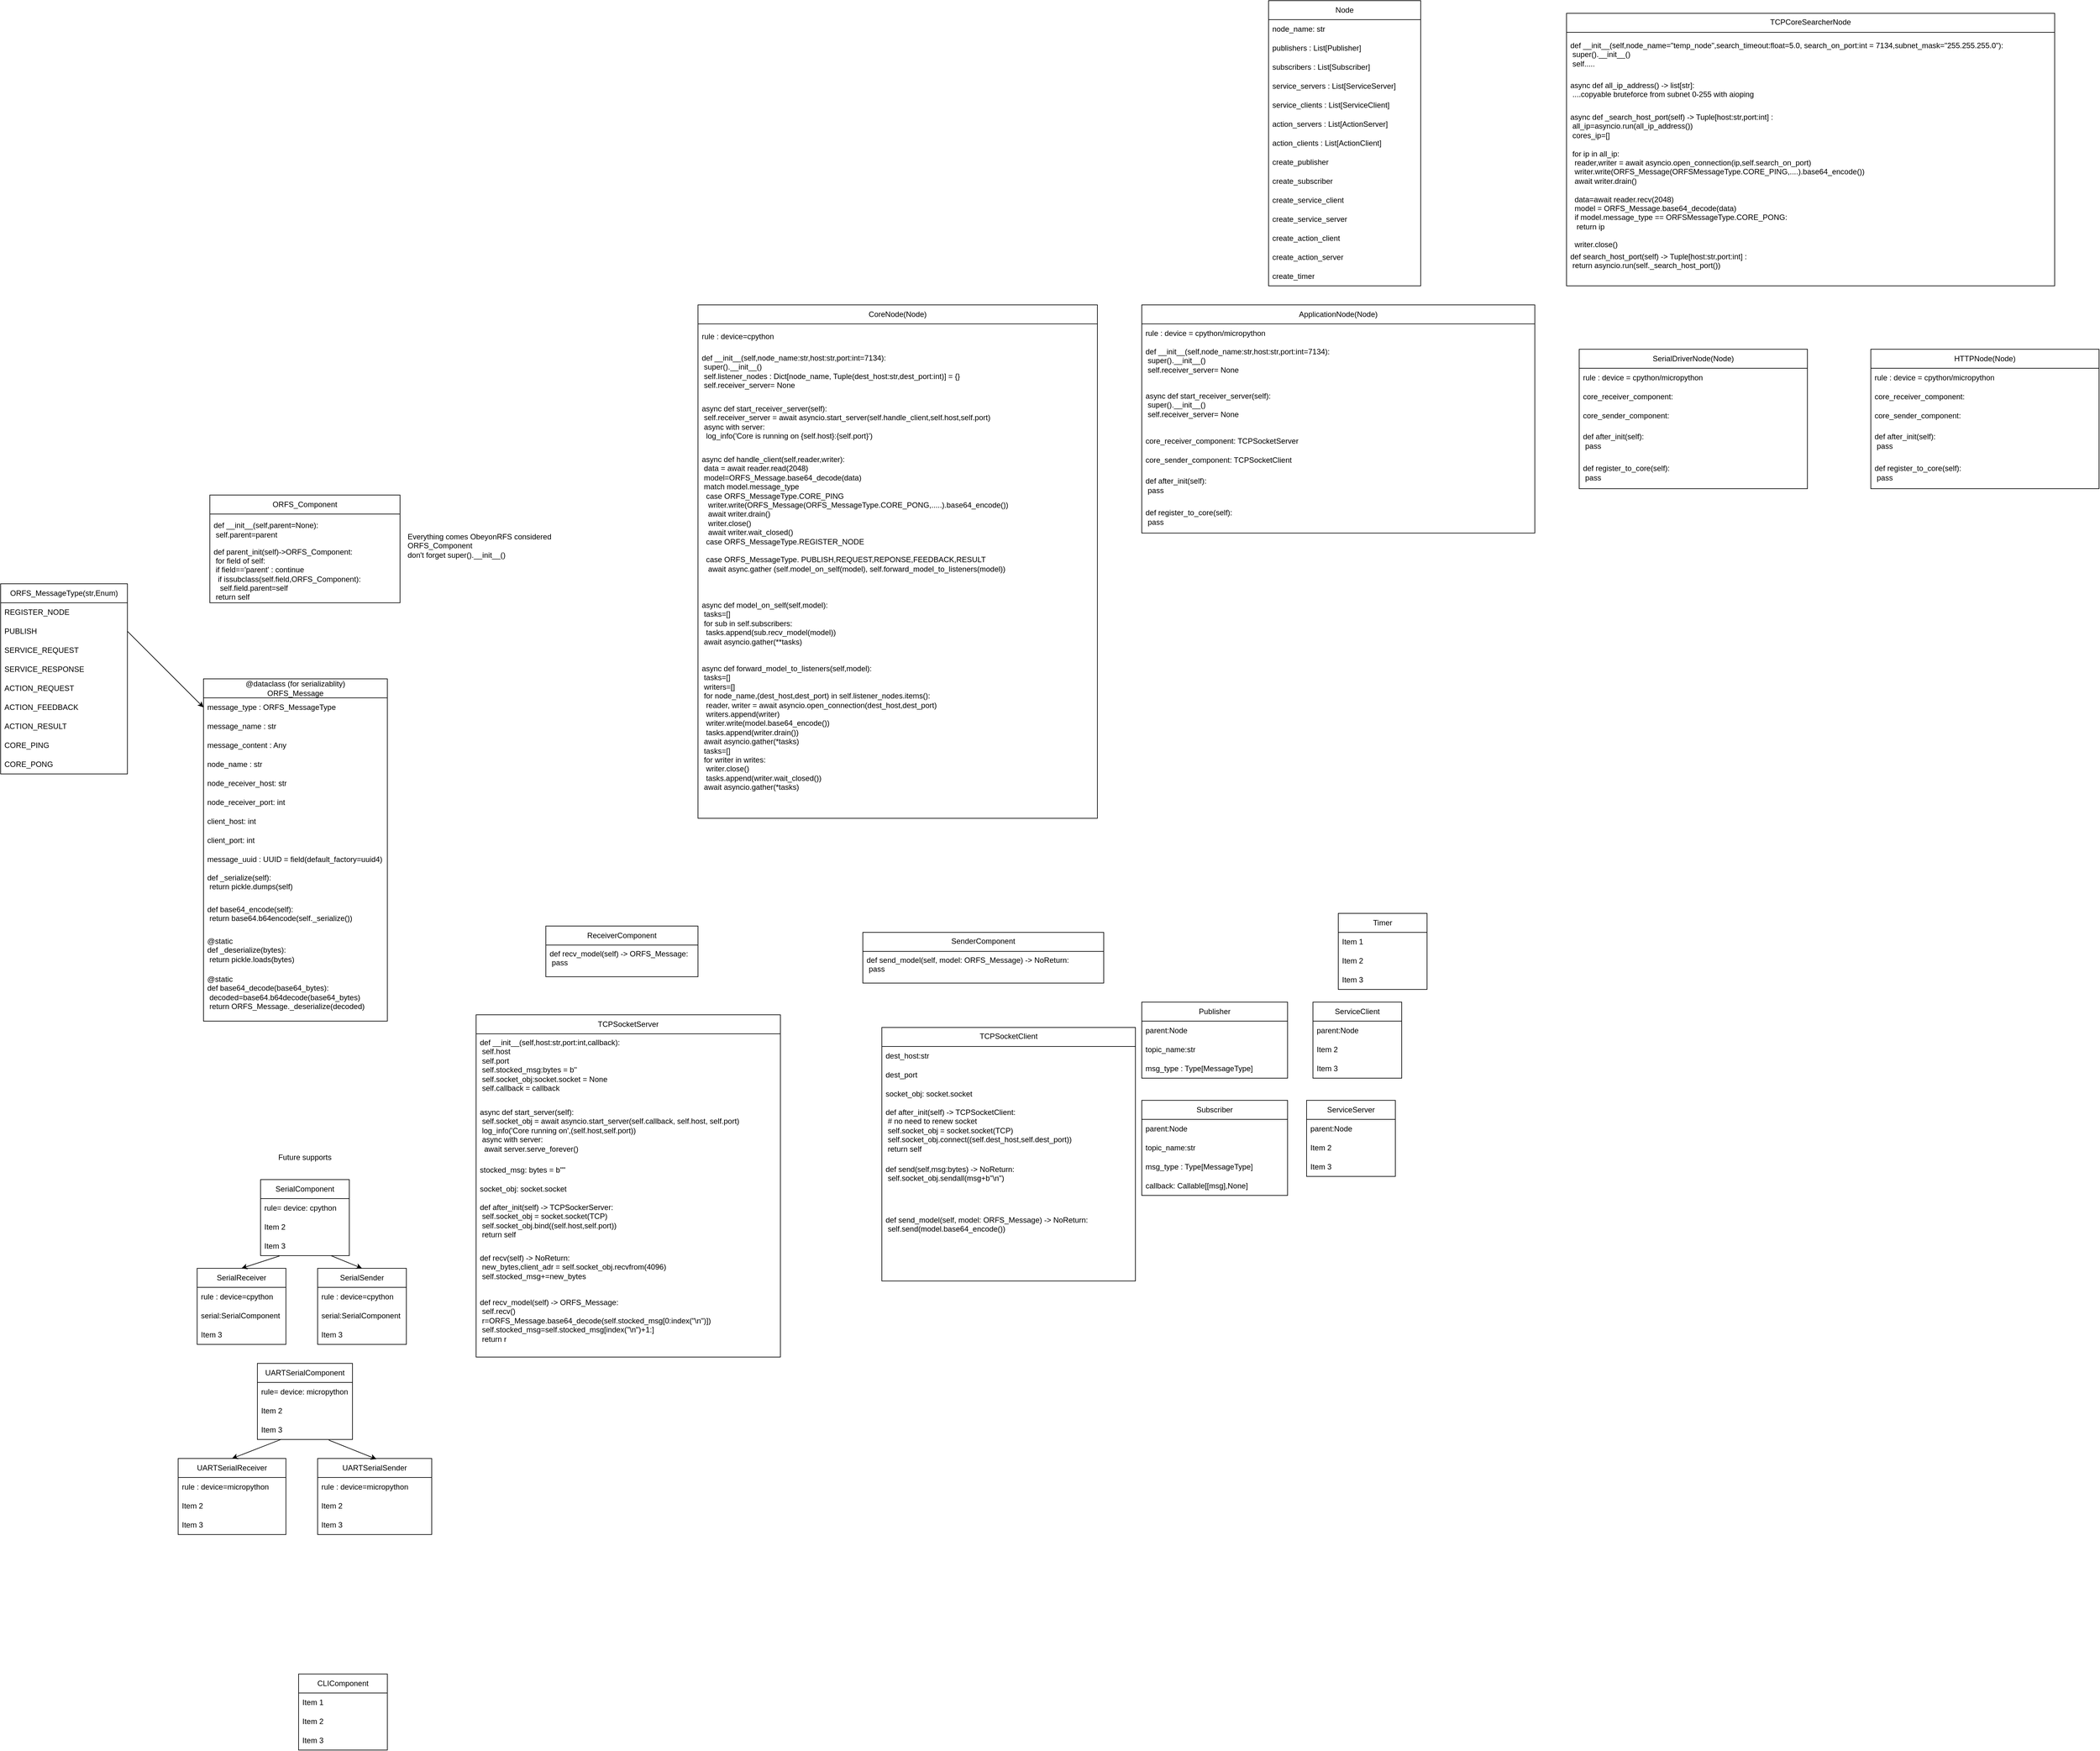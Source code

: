 <mxfile version="21.1.2" type="device">
  <diagram id="mLNsZuqeiKIvdj5l2BV0" name="Page-1">
    <mxGraphModel dx="11350" dy="7310" grid="1" gridSize="10" guides="1" tooltips="1" connect="1" arrows="1" fold="1" page="1" pageScale="1" pageWidth="850" pageHeight="1100" math="0" shadow="0">
      <root>
        <mxCell id="0" />
        <mxCell id="1" parent="0" />
        <mxCell id="10KPWAxa7j73-pjgjEpG-3" value="Everything comes ObeyonRFS considered ORFS_Component&amp;nbsp;&lt;br&gt;don&#39;t forget super().__init__()" style="text;html=1;strokeColor=none;fillColor=none;align=left;verticalAlign=middle;whiteSpace=wrap;rounded=0;" parent="1" vertex="1">
          <mxGeometry x="370" y="230" width="330" height="60" as="geometry" />
        </mxCell>
        <mxCell id="Qik6inTyhN1l_EzJtImf-13" value="ORFS_Component" style="swimlane;fontStyle=0;childLayout=stackLayout;horizontal=1;startSize=30;horizontalStack=0;resizeParent=1;resizeParentMax=0;resizeLast=0;collapsible=1;marginBottom=0;whiteSpace=wrap;html=1;" parent="1" vertex="1">
          <mxGeometry x="60" y="180" width="300" height="170" as="geometry" />
        </mxCell>
        <mxCell id="RK9fn7DrAEr9xZ69-yh5-26" value="def __init__(self,parent=None):&lt;br&gt;&lt;span style=&quot;white-space: pre;&quot;&gt;	&lt;/span&gt;self.parent=parent" style="text;strokeColor=none;fillColor=none;align=left;verticalAlign=middle;spacingLeft=4;spacingRight=4;overflow=hidden;points=[[0,0.5],[1,0.5]];portConstraint=eastwest;rotatable=0;whiteSpace=wrap;html=1;" parent="Qik6inTyhN1l_EzJtImf-13" vertex="1">
          <mxGeometry y="30" width="300" height="50" as="geometry" />
        </mxCell>
        <mxCell id="Qik6inTyhN1l_EzJtImf-15" value="def parent_init(self)-&amp;gt;ORFS_Component:&lt;br&gt;&lt;span style=&quot;white-space: pre;&quot;&gt; &lt;/span&gt;for field of self:&lt;br&gt;&lt;span style=&quot;white-space: pre;&quot;&gt;	&lt;/span&gt;if field==&#39;parent&#39; : continue&lt;br&gt;&lt;span style=&quot;white-space: pre;&quot;&gt; &lt;/span&gt;&lt;span style=&quot;white-space: pre;&quot;&gt; &lt;/span&gt;if issubclass(self.field,ORFS_Component):&lt;br&gt;&lt;span style=&quot;white-space: pre;&quot;&gt; &lt;/span&gt;&lt;span style=&quot;white-space: pre;&quot;&gt; &lt;/span&gt;&lt;span style=&quot;white-space: pre;&quot;&gt; &lt;/span&gt;self.field.parent=self&lt;br&gt;&lt;span style=&quot;white-space: pre;&quot;&gt; &lt;/span&gt;return self" style="text;strokeColor=none;fillColor=none;align=left;verticalAlign=middle;spacingLeft=4;spacingRight=4;overflow=hidden;points=[[0,0.5],[1,0.5]];portConstraint=eastwest;rotatable=0;whiteSpace=wrap;html=1;" parent="Qik6inTyhN1l_EzJtImf-13" vertex="1">
          <mxGeometry y="80" width="300" height="90" as="geometry" />
        </mxCell>
        <mxCell id="Qik6inTyhN1l_EzJtImf-17" value="TCPSocketServer" style="swimlane;fontStyle=0;childLayout=stackLayout;horizontal=1;startSize=30;horizontalStack=0;resizeParent=1;resizeParentMax=0;resizeLast=0;collapsible=1;marginBottom=0;whiteSpace=wrap;html=1;" parent="1" vertex="1">
          <mxGeometry x="480" y="1000" width="480" height="540" as="geometry" />
        </mxCell>
        <mxCell id="Qik6inTyhN1l_EzJtImf-18" value="def __init__(self,host:str,port:int,callback):&lt;br&gt;&lt;span style=&quot;white-space: pre;&quot;&gt;	&lt;/span&gt;self.host&lt;br&gt;&lt;span style=&quot;white-space: pre;&quot;&gt;	&lt;/span&gt;self.port&lt;br&gt;&lt;span style=&quot;white-space: pre;&quot;&gt;	&lt;/span&gt;self.stocked_msg:bytes = b&#39;&#39;&lt;br&gt;&lt;span style=&quot;white-space: pre;&quot;&gt;	&lt;/span&gt;self.socket_obj:socket.socket = None&lt;br&gt;&lt;span style=&quot;white-space: pre;&quot;&gt;	&lt;/span&gt;self.callback = callback" style="text;strokeColor=none;fillColor=none;align=left;verticalAlign=top;spacingLeft=4;spacingRight=4;overflow=hidden;points=[[0,0.5],[1,0.5]];portConstraint=eastwest;rotatable=0;whiteSpace=wrap;html=1;" parent="Qik6inTyhN1l_EzJtImf-17" vertex="1">
          <mxGeometry y="30" width="480" height="110" as="geometry" />
        </mxCell>
        <mxCell id="boCirgIBebxuNV13awFh-11" value="async def start_server(self):&lt;br&gt;&lt;span style=&quot;white-space: pre;&quot;&gt;	&lt;/span&gt;self.socket_obj = await asyncio.start_server(self.callback, self.host, self.port)&lt;br&gt;&lt;span style=&quot;white-space: pre;&quot;&gt;	&lt;/span&gt;log_info(&#39;Core running on&#39;,(self.host,self.port))&lt;br&gt;&lt;span style=&quot;white-space: pre;&quot;&gt;	&lt;/span&gt;async with server:&lt;br&gt;&lt;span style=&quot;white-space: pre;&quot;&gt;	&lt;/span&gt;&lt;span style=&quot;white-space: pre;&quot;&gt;	&lt;/span&gt;await server.serve_forever()" style="text;strokeColor=none;fillColor=none;align=left;verticalAlign=top;spacingLeft=4;spacingRight=4;overflow=hidden;points=[[0,0.5],[1,0.5]];portConstraint=eastwest;rotatable=0;whiteSpace=wrap;html=1;" vertex="1" parent="Qik6inTyhN1l_EzJtImf-17">
          <mxGeometry y="140" width="480" height="90" as="geometry" />
        </mxCell>
        <mxCell id="T19n-zQZ0BVr7qFL5AVv-89" value="stocked_msg: bytes = b&quot;&quot;" style="text;strokeColor=none;fillColor=none;align=left;verticalAlign=middle;spacingLeft=4;spacingRight=4;overflow=hidden;points=[[0,0.5],[1,0.5]];portConstraint=eastwest;rotatable=0;whiteSpace=wrap;html=1;" parent="Qik6inTyhN1l_EzJtImf-17" vertex="1">
          <mxGeometry y="230" width="480" height="30" as="geometry" />
        </mxCell>
        <mxCell id="XYmzcPLvkCivP8B8q66K-1" value="socket_obj: socket.socket" style="text;strokeColor=none;fillColor=none;align=left;verticalAlign=middle;spacingLeft=4;spacingRight=4;overflow=hidden;points=[[0,0.5],[1,0.5]];portConstraint=eastwest;rotatable=0;whiteSpace=wrap;html=1;" parent="Qik6inTyhN1l_EzJtImf-17" vertex="1">
          <mxGeometry y="260" width="480" height="30" as="geometry" />
        </mxCell>
        <mxCell id="RK9fn7DrAEr9xZ69-yh5-1" value="def after_init(self) -&amp;gt; TCPSockerServer:&lt;br&gt;&lt;span style=&quot;white-space: pre;&quot;&gt; &lt;/span&gt;self.socket_obj = socket.socket(TCP)&lt;br&gt;&lt;span style=&quot;white-space: pre;&quot;&gt; &lt;/span&gt;self.socket_obj.bind((self.host,self.port))&lt;br&gt;&lt;span style=&quot;white-space: pre;&quot;&gt; &lt;/span&gt;return self" style="text;strokeColor=none;fillColor=none;align=left;verticalAlign=top;spacingLeft=4;spacingRight=4;overflow=hidden;points=[[0,0.5],[1,0.5]];portConstraint=eastwest;rotatable=0;whiteSpace=wrap;html=1;" parent="Qik6inTyhN1l_EzJtImf-17" vertex="1">
          <mxGeometry y="290" width="480" height="80" as="geometry" />
        </mxCell>
        <mxCell id="T19n-zQZ0BVr7qFL5AVv-88" value="def recv(self) -&amp;gt; NoReturn:&lt;span style=&quot;white-space: pre;&quot;&gt;&lt;br&gt;&lt;/span&gt;&lt;span style=&quot;background-color: initial;&quot;&gt;&lt;span style=&quot;white-space: pre;&quot;&gt; &lt;/span&gt;new_bytes,client_adr = self.socket_obj.recvfrom(4096)&lt;br&gt;&lt;/span&gt;&lt;span style=&quot;background-color: initial;&quot;&gt;&lt;span style=&quot;white-space: pre;&quot;&gt; &lt;/span&gt;self.stocked_msg+=new_bytes&lt;/span&gt;&lt;span style=&quot;background-color: initial;&quot;&gt;&lt;br&gt;&lt;/span&gt;" style="text;strokeColor=none;fillColor=none;align=left;verticalAlign=top;spacingLeft=4;spacingRight=4;overflow=hidden;points=[[0,0.5],[1,0.5]];portConstraint=eastwest;rotatable=0;whiteSpace=wrap;html=1;" parent="Qik6inTyhN1l_EzJtImf-17" vertex="1">
          <mxGeometry y="370" width="480" height="70" as="geometry" />
        </mxCell>
        <mxCell id="Qik6inTyhN1l_EzJtImf-20" value="def recv_model(self) -&amp;gt; ORFS_Message:&lt;br&gt;&lt;span style=&quot;white-space: pre;&quot;&gt; &lt;/span&gt;self.recv()&lt;br&gt;&lt;span style=&quot;white-space: pre;&quot;&gt; &lt;/span&gt;r=ORFS_Message.base64_decode(self.stocked_msg[0:index(&quot;\n&quot;)])&lt;br&gt;&lt;span style=&quot;white-space: pre;&quot;&gt; &lt;/span&gt;self.stocked_msg=self.stocked_msg[index(&quot;\n&quot;)+1:]&lt;br&gt;&lt;span style=&quot;white-space: pre;&quot;&gt; &lt;/span&gt;return r" style="text;strokeColor=none;fillColor=none;align=left;verticalAlign=top;spacingLeft=4;spacingRight=4;overflow=hidden;points=[[0,0.5],[1,0.5]];portConstraint=eastwest;rotatable=0;whiteSpace=wrap;html=1;" parent="Qik6inTyhN1l_EzJtImf-17" vertex="1">
          <mxGeometry y="440" width="480" height="100" as="geometry" />
        </mxCell>
        <mxCell id="Qik6inTyhN1l_EzJtImf-21" value="TCPSocketClient" style="swimlane;fontStyle=0;childLayout=stackLayout;horizontal=1;startSize=30;horizontalStack=0;resizeParent=1;resizeParentMax=0;resizeLast=0;collapsible=1;marginBottom=0;whiteSpace=wrap;html=1;verticalAlign=top;" parent="1" vertex="1">
          <mxGeometry x="1120" y="1020" width="400" height="400" as="geometry" />
        </mxCell>
        <mxCell id="Qik6inTyhN1l_EzJtImf-22" value="dest_host:str" style="text;strokeColor=none;fillColor=none;align=left;verticalAlign=middle;spacingLeft=4;spacingRight=4;overflow=hidden;points=[[0,0.5],[1,0.5]];portConstraint=eastwest;rotatable=0;whiteSpace=wrap;html=1;" parent="Qik6inTyhN1l_EzJtImf-21" vertex="1">
          <mxGeometry y="30" width="400" height="30" as="geometry" />
        </mxCell>
        <mxCell id="Qik6inTyhN1l_EzJtImf-23" value="dest_port" style="text;strokeColor=none;fillColor=none;align=left;verticalAlign=middle;spacingLeft=4;spacingRight=4;overflow=hidden;points=[[0,0.5],[1,0.5]];portConstraint=eastwest;rotatable=0;whiteSpace=wrap;html=1;" parent="Qik6inTyhN1l_EzJtImf-21" vertex="1">
          <mxGeometry y="60" width="400" height="30" as="geometry" />
        </mxCell>
        <mxCell id="RK9fn7DrAEr9xZ69-yh5-4" value="socket_obj: socket.socket" style="text;strokeColor=none;fillColor=none;align=left;verticalAlign=middle;spacingLeft=4;spacingRight=4;overflow=hidden;points=[[0,0.5],[1,0.5]];portConstraint=eastwest;rotatable=0;whiteSpace=wrap;html=1;" parent="Qik6inTyhN1l_EzJtImf-21" vertex="1">
          <mxGeometry y="90" width="400" height="30" as="geometry" />
        </mxCell>
        <mxCell id="Qik6inTyhN1l_EzJtImf-24" value="def after_init(self) -&amp;gt; TCPSocketClient:&lt;br&gt;&lt;span style=&quot;white-space: pre;&quot;&gt; &lt;/span&gt;# no need to renew socket&lt;br&gt;&lt;span style=&quot;white-space: pre;&quot;&gt; &lt;/span&gt;self.socket_obj = socket.socket(TCP)&lt;br&gt;&lt;span style=&quot;white-space: pre;&quot;&gt; &lt;/span&gt;self.socket_obj.connect((self.dest_host,self.dest_port))&lt;br&gt;&lt;span style=&quot;white-space: pre;&quot;&gt; &lt;/span&gt;return self" style="text;strokeColor=none;fillColor=none;align=left;verticalAlign=top;spacingLeft=4;spacingRight=4;overflow=hidden;points=[[0,0.5],[1,0.5]];portConstraint=eastwest;rotatable=0;whiteSpace=wrap;html=1;" parent="Qik6inTyhN1l_EzJtImf-21" vertex="1">
          <mxGeometry y="120" width="400" height="90" as="geometry" />
        </mxCell>
        <mxCell id="RK9fn7DrAEr9xZ69-yh5-2" value="def send(self,msg:bytes) -&amp;gt; NoReturn:&lt;br&gt;&lt;span style=&quot;white-space: pre;&quot;&gt; &lt;/span&gt;self.socket_obj.sendall(msg+b&quot;\n&quot;)" style="text;strokeColor=none;fillColor=none;align=left;verticalAlign=top;spacingLeft=4;spacingRight=4;overflow=hidden;points=[[0,0.5],[1,0.5]];portConstraint=eastwest;rotatable=0;whiteSpace=wrap;html=1;" parent="Qik6inTyhN1l_EzJtImf-21" vertex="1">
          <mxGeometry y="210" width="400" height="80" as="geometry" />
        </mxCell>
        <mxCell id="RK9fn7DrAEr9xZ69-yh5-3" value="def send_model(self, model: ORFS_Message) -&amp;gt; NoReturn:&lt;br&gt;&lt;span style=&quot;white-space: pre;&quot;&gt; &lt;/span&gt;self.send(model.base64_encode())" style="text;strokeColor=none;fillColor=none;align=left;verticalAlign=top;spacingLeft=4;spacingRight=4;overflow=hidden;points=[[0,0.5],[1,0.5]];portConstraint=eastwest;rotatable=0;whiteSpace=wrap;html=1;" parent="Qik6inTyhN1l_EzJtImf-21" vertex="1">
          <mxGeometry y="290" width="400" height="110" as="geometry" />
        </mxCell>
        <mxCell id="Qik6inTyhN1l_EzJtImf-25" value="Publisher" style="swimlane;fontStyle=0;childLayout=stackLayout;horizontal=1;startSize=30;horizontalStack=0;resizeParent=1;resizeParentMax=0;resizeLast=0;collapsible=1;marginBottom=0;whiteSpace=wrap;html=1;" parent="1" vertex="1">
          <mxGeometry x="1530" y="980" width="230" height="120" as="geometry" />
        </mxCell>
        <mxCell id="Qik6inTyhN1l_EzJtImf-26" value="parent:Node" style="text;strokeColor=none;fillColor=none;align=left;verticalAlign=middle;spacingLeft=4;spacingRight=4;overflow=hidden;points=[[0,0.5],[1,0.5]];portConstraint=eastwest;rotatable=0;whiteSpace=wrap;html=1;" parent="Qik6inTyhN1l_EzJtImf-25" vertex="1">
          <mxGeometry y="30" width="230" height="30" as="geometry" />
        </mxCell>
        <mxCell id="Qik6inTyhN1l_EzJtImf-27" value="topic_name:str" style="text;strokeColor=none;fillColor=none;align=left;verticalAlign=middle;spacingLeft=4;spacingRight=4;overflow=hidden;points=[[0,0.5],[1,0.5]];portConstraint=eastwest;rotatable=0;whiteSpace=wrap;html=1;" parent="Qik6inTyhN1l_EzJtImf-25" vertex="1">
          <mxGeometry y="60" width="230" height="30" as="geometry" />
        </mxCell>
        <mxCell id="Qik6inTyhN1l_EzJtImf-28" value="msg_type : Type[MessageType]" style="text;strokeColor=none;fillColor=none;align=left;verticalAlign=middle;spacingLeft=4;spacingRight=4;overflow=hidden;points=[[0,0.5],[1,0.5]];portConstraint=eastwest;rotatable=0;whiteSpace=wrap;html=1;" parent="Qik6inTyhN1l_EzJtImf-25" vertex="1">
          <mxGeometry y="90" width="230" height="30" as="geometry" />
        </mxCell>
        <mxCell id="Qik6inTyhN1l_EzJtImf-29" value="Subscriber" style="swimlane;fontStyle=0;childLayout=stackLayout;horizontal=1;startSize=30;horizontalStack=0;resizeParent=1;resizeParentMax=0;resizeLast=0;collapsible=1;marginBottom=0;whiteSpace=wrap;html=1;" parent="1" vertex="1">
          <mxGeometry x="1530" y="1135" width="230" height="150" as="geometry" />
        </mxCell>
        <mxCell id="Qik6inTyhN1l_EzJtImf-30" value="parent:Node" style="text;strokeColor=none;fillColor=none;align=left;verticalAlign=middle;spacingLeft=4;spacingRight=4;overflow=hidden;points=[[0,0.5],[1,0.5]];portConstraint=eastwest;rotatable=0;whiteSpace=wrap;html=1;" parent="Qik6inTyhN1l_EzJtImf-29" vertex="1">
          <mxGeometry y="30" width="230" height="30" as="geometry" />
        </mxCell>
        <mxCell id="Qik6inTyhN1l_EzJtImf-31" value="topic_name:str" style="text;strokeColor=none;fillColor=none;align=left;verticalAlign=middle;spacingLeft=4;spacingRight=4;overflow=hidden;points=[[0,0.5],[1,0.5]];portConstraint=eastwest;rotatable=0;whiteSpace=wrap;html=1;" parent="Qik6inTyhN1l_EzJtImf-29" vertex="1">
          <mxGeometry y="60" width="230" height="30" as="geometry" />
        </mxCell>
        <mxCell id="Qik6inTyhN1l_EzJtImf-78" value="msg_type : Type[MessageType]" style="text;strokeColor=none;fillColor=none;align=left;verticalAlign=middle;spacingLeft=4;spacingRight=4;overflow=hidden;points=[[0,0.5],[1,0.5]];portConstraint=eastwest;rotatable=0;whiteSpace=wrap;html=1;" parent="Qik6inTyhN1l_EzJtImf-29" vertex="1">
          <mxGeometry y="90" width="230" height="30" as="geometry" />
        </mxCell>
        <mxCell id="Qik6inTyhN1l_EzJtImf-32" value="callback: Callable[[msg],None]" style="text;strokeColor=none;fillColor=none;align=left;verticalAlign=middle;spacingLeft=4;spacingRight=4;overflow=hidden;points=[[0,0.5],[1,0.5]];portConstraint=eastwest;rotatable=0;whiteSpace=wrap;html=1;" parent="Qik6inTyhN1l_EzJtImf-29" vertex="1">
          <mxGeometry y="120" width="230" height="30" as="geometry" />
        </mxCell>
        <mxCell id="Qik6inTyhN1l_EzJtImf-33" value="CoreNode(Node)" style="swimlane;fontStyle=0;childLayout=stackLayout;horizontal=1;startSize=30;horizontalStack=0;resizeParent=1;resizeParentMax=0;resizeLast=0;collapsible=1;marginBottom=0;whiteSpace=wrap;html=1;" parent="1" vertex="1">
          <mxGeometry x="830" y="-120" width="630" height="810" as="geometry" />
        </mxCell>
        <mxCell id="T19n-zQZ0BVr7qFL5AVv-25" value="rule : device=cpython" style="text;strokeColor=none;fillColor=none;align=left;verticalAlign=middle;spacingLeft=4;spacingRight=4;overflow=hidden;points=[[0,0.5],[1,0.5]];portConstraint=eastwest;rotatable=0;whiteSpace=wrap;html=1;" parent="Qik6inTyhN1l_EzJtImf-33" vertex="1">
          <mxGeometry y="30" width="630" height="40" as="geometry" />
        </mxCell>
        <mxCell id="boCirgIBebxuNV13awFh-12" value="def __init__(self,node_name:str,host:str,port:int=7134):&lt;br&gt;&lt;span style=&quot;white-space: pre;&quot;&gt;	&lt;/span&gt;super().__init__()&lt;br&gt;&lt;span style=&quot;white-space: pre;&quot;&gt;	&lt;/span&gt;self.listener_nodes : Dict[node_name, Tuple(dest_host:str,dest_port:int)] = {}&lt;br&gt;&lt;span style=&quot;white-space: pre;&quot;&gt;	&lt;/span&gt;self.receiver_server= None" style="text;strokeColor=none;fillColor=none;align=left;verticalAlign=top;spacingLeft=4;spacingRight=4;overflow=hidden;points=[[0,0.5],[1,0.5]];portConstraint=eastwest;rotatable=0;whiteSpace=wrap;html=1;" vertex="1" parent="Qik6inTyhN1l_EzJtImf-33">
          <mxGeometry y="70" width="630" height="80" as="geometry" />
        </mxCell>
        <mxCell id="boCirgIBebxuNV13awFh-14" value="async def start_receiver_server(self):&lt;br&gt;&lt;span style=&quot;white-space: pre;&quot;&gt;	&lt;/span&gt;self.receiver_server = await asyncio.start_server(self.handle_client,self.host,self.port)&lt;br&gt;&lt;span style=&quot;white-space: pre;&quot;&gt;	&lt;/span&gt;async with server:&lt;br&gt;&lt;span style=&quot;white-space: pre;&quot;&gt;	&lt;/span&gt;&lt;span style=&quot;white-space: pre;&quot;&gt;	&lt;/span&gt;log_info(&#39;Core is running on {self.host}:{self.port}&#39;)&lt;br&gt;" style="text;strokeColor=none;fillColor=none;align=left;verticalAlign=top;spacingLeft=4;spacingRight=4;overflow=hidden;points=[[0,0.5],[1,0.5]];portConstraint=eastwest;rotatable=0;whiteSpace=wrap;html=1;" vertex="1" parent="Qik6inTyhN1l_EzJtImf-33">
          <mxGeometry y="150" width="630" height="80" as="geometry" />
        </mxCell>
        <mxCell id="boCirgIBebxuNV13awFh-15" value="async def handle_client(self,reader,writer):&lt;br&gt;&lt;span style=&quot;white-space: pre;&quot;&gt;	&lt;/span&gt;data = await reader.read(2048)&lt;br&gt;&lt;span style=&quot;white-space: pre;&quot;&gt;	&lt;/span&gt;model=ORFS_Message.base64_decode(data)&lt;br&gt;&lt;span style=&quot;white-space: pre;&quot;&gt;	&lt;/span&gt;match model.message_type&lt;br&gt;&lt;span style=&quot;white-space: pre;&quot;&gt;	&lt;/span&gt;&lt;span style=&quot;white-space: pre;&quot;&gt;	&lt;/span&gt;case ORFS_MessageType.CORE_PING&lt;br&gt;&lt;span style=&quot;white-space: pre;&quot;&gt;	&lt;/span&gt;&lt;span style=&quot;white-space: pre;&quot;&gt;	&lt;span style=&quot;white-space: pre;&quot;&gt;	&lt;/span&gt;w&lt;/span&gt;riter.write(ORFS_Message(ORFS_MessageType.CORE_PONG,.....).base64_encode())&lt;br&gt;&lt;span style=&quot;white-space: pre;&quot;&gt;	&lt;/span&gt;&lt;span style=&quot;white-space: pre;&quot;&gt;	&lt;/span&gt;&lt;span style=&quot;white-space: pre;&quot;&gt;	&lt;/span&gt;await writer.drain()&lt;br&gt;&lt;span style=&quot;white-space: pre;&quot;&gt;	&lt;/span&gt;&lt;span style=&quot;white-space: pre;&quot;&gt;	&lt;/span&gt;&lt;span style=&quot;white-space: pre;&quot;&gt;	&lt;/span&gt;writer.close()&lt;br&gt;&lt;span style=&quot;white-space: pre;&quot;&gt;	&lt;/span&gt;&lt;span style=&quot;white-space: pre;&quot;&gt;	&lt;/span&gt;&lt;span style=&quot;white-space: pre;&quot;&gt;	&lt;/span&gt;await writer.wait_closed()&lt;br&gt;&lt;span style=&quot;white-space: pre;&quot;&gt;	&lt;/span&gt;&lt;span style=&quot;white-space: pre;&quot;&gt;	&lt;/span&gt;case ORFS_MessageType.REGISTER_NODE&lt;br&gt;&lt;span style=&quot;white-space: pre;&quot;&gt;	&lt;/span&gt;&lt;span style=&quot;white-space: pre;&quot;&gt;	&lt;/span&gt;&lt;span style=&quot;white-space: pre;&quot;&gt;	&lt;/span&gt;&lt;br&gt;&lt;span style=&quot;white-space: pre;&quot;&gt;	&lt;/span&gt;&lt;span style=&quot;white-space: pre;&quot;&gt;	&lt;/span&gt;case ORFS_MessageType. PUBLISH,REQUEST,REPONSE,FEEDBACK,RESULT&lt;br&gt;&lt;span style=&quot;white-space: pre;&quot;&gt;	&lt;/span&gt;&lt;span style=&quot;white-space: pre;&quot;&gt;	&lt;/span&gt;&lt;span style=&quot;white-space: pre;&quot;&gt;	&lt;/span&gt;await async.gather (self.model_on_self(model), self.forward_model_to_listeners(model))&lt;br&gt;&lt;span style=&quot;white-space: pre;&quot;&gt;	&lt;/span&gt;" style="text;strokeColor=none;fillColor=none;align=left;verticalAlign=top;spacingLeft=4;spacingRight=4;overflow=hidden;points=[[0,0.5],[1,0.5]];portConstraint=eastwest;rotatable=0;whiteSpace=wrap;html=1;" vertex="1" parent="Qik6inTyhN1l_EzJtImf-33">
          <mxGeometry y="230" width="630" height="230" as="geometry" />
        </mxCell>
        <mxCell id="Qik6inTyhN1l_EzJtImf-34" value="async def model_on_self(self,model):&lt;br&gt;&lt;span style=&quot;white-space: pre;&quot;&gt;	&lt;/span&gt;tasks=[]&lt;br&gt;&lt;span style=&quot;white-space: pre;&quot;&gt;	&lt;/span&gt;for sub in self.subscribers:&lt;br&gt;&lt;span style=&quot;white-space: pre;&quot;&gt;	&lt;/span&gt;&lt;span style=&quot;white-space: pre;&quot;&gt;	&lt;/span&gt;tasks.append(sub.recv_model(model))&lt;br&gt;&lt;span style=&quot;white-space: pre;&quot;&gt;	&lt;/span&gt;await asyncio.gather(**tasks)" style="text;strokeColor=none;fillColor=none;align=left;verticalAlign=top;spacingLeft=4;spacingRight=4;overflow=hidden;points=[[0,0.5],[1,0.5]];portConstraint=eastwest;rotatable=0;whiteSpace=wrap;html=1;" parent="Qik6inTyhN1l_EzJtImf-33" vertex="1">
          <mxGeometry y="460" width="630" height="100" as="geometry" />
        </mxCell>
        <mxCell id="RK9fn7DrAEr9xZ69-yh5-23" value="async def forward_model_to_listeners(self,model):&lt;br&gt;&lt;span style=&quot;white-space: pre;&quot;&gt;	&lt;/span&gt;tasks=[]&lt;br&gt;&lt;span style=&quot;white-space: pre;&quot;&gt;	&lt;/span&gt;writers=[]&lt;br&gt;&lt;span style=&quot;white-space: pre;&quot;&gt;	&lt;/span&gt;for node_name,(dest_host,dest_port) in self.listener_nodes.items():&lt;br&gt;&lt;span style=&quot;white-space: pre;&quot;&gt;	&lt;/span&gt;&lt;span style=&quot;white-space: pre;&quot;&gt;	&lt;/span&gt;reader, writer = await asyncio.open_connection(dest_host,dest_port)&lt;br&gt;&lt;span style=&quot;white-space: pre;&quot;&gt;	&lt;/span&gt;&lt;span style=&quot;white-space: pre;&quot;&gt;	&lt;/span&gt;writers.append(writer)&lt;br&gt;&lt;span style=&quot;white-space: pre;&quot;&gt;	&lt;/span&gt;&lt;span style=&quot;white-space: pre;&quot;&gt;	&lt;/span&gt;writer.write(model.base64_encode())&lt;br&gt;&lt;span style=&quot;white-space: pre;&quot;&gt;	&lt;/span&gt;&lt;span style=&quot;white-space: pre;&quot;&gt;	&lt;/span&gt;tasks.append(writer.drain())&lt;br&gt;&lt;span style=&quot;white-space: pre;&quot;&gt;	&lt;/span&gt;await asyncio.gather(*tasks)&lt;br&gt;&lt;span style=&quot;white-space: pre;&quot;&gt;	&lt;/span&gt;tasks=[]&lt;br&gt;&lt;span style=&quot;white-space: pre;&quot;&gt;	&lt;/span&gt;for writer in writes:&lt;br&gt;&lt;span style=&quot;white-space: pre;&quot;&gt;	&lt;span style=&quot;white-space: pre;&quot;&gt;	&lt;/span&gt;w&lt;/span&gt;riter.close()&lt;br&gt;&lt;span style=&quot;white-space: pre;&quot;&gt;	&lt;/span&gt;&lt;span style=&quot;white-space: pre;&quot;&gt;	&lt;/span&gt;tasks.append(writer.wait_closed())&lt;br&gt;&lt;span style=&quot;white-space: pre;&quot;&gt;	&lt;/span&gt;await asyncio.gather(*tasks)&lt;br&gt;&lt;span style=&quot;white-space: pre;&quot;&gt;	&lt;/span&gt;&lt;span style=&quot;white-space: pre;&quot;&gt;	&lt;/span&gt;&lt;br&gt;&lt;span style=&quot;white-space: pre;&quot;&gt;	&lt;/span&gt;" style="text;strokeColor=none;fillColor=none;align=left;verticalAlign=top;spacingLeft=4;spacingRight=4;overflow=hidden;points=[[0,0.5],[1,0.5]];portConstraint=eastwest;rotatable=0;whiteSpace=wrap;html=1;" parent="Qik6inTyhN1l_EzJtImf-33" vertex="1">
          <mxGeometry y="560" width="630" height="250" as="geometry" />
        </mxCell>
        <mxCell id="Qik6inTyhN1l_EzJtImf-46" value="ApplicationNode(Node)" style="swimlane;fontStyle=0;childLayout=stackLayout;horizontal=1;startSize=30;horizontalStack=0;resizeParent=1;resizeParentMax=0;resizeLast=0;collapsible=1;marginBottom=0;whiteSpace=wrap;html=1;" parent="1" vertex="1">
          <mxGeometry x="1530" y="-120" width="620" height="360" as="geometry" />
        </mxCell>
        <mxCell id="Qik6inTyhN1l_EzJtImf-47" value="rule : device = cpython/micropython" style="text;strokeColor=none;fillColor=none;align=left;verticalAlign=middle;spacingLeft=4;spacingRight=4;overflow=hidden;points=[[0,0.5],[1,0.5]];portConstraint=eastwest;rotatable=0;whiteSpace=wrap;html=1;" parent="Qik6inTyhN1l_EzJtImf-46" vertex="1">
          <mxGeometry y="30" width="620" height="30" as="geometry" />
        </mxCell>
        <mxCell id="boCirgIBebxuNV13awFh-16" value="def __init__(self,node_name:str,host:str,port:int=7134):&lt;br&gt;	&lt;span style=&quot;white-space: pre;&quot;&gt;	&lt;/span&gt;super().__init__()&lt;br&gt;&lt;span style=&quot;&quot;&gt;	&lt;/span&gt;&lt;span style=&quot;white-space: pre;&quot;&gt;	&lt;/span&gt;self.receiver_server= None" style="text;strokeColor=none;fillColor=none;align=left;verticalAlign=top;spacingLeft=4;spacingRight=4;overflow=hidden;points=[[0,0.5],[1,0.5]];portConstraint=eastwest;rotatable=0;whiteSpace=wrap;html=1;" vertex="1" parent="Qik6inTyhN1l_EzJtImf-46">
          <mxGeometry y="60" width="620" height="70" as="geometry" />
        </mxCell>
        <mxCell id="boCirgIBebxuNV13awFh-17" value="async def start_receiver_server(self):&lt;br&gt;	&lt;span style=&quot;white-space: pre;&quot;&gt;	&lt;/span&gt;super().__init__()&lt;br&gt;&lt;span style=&quot;&quot;&gt;	&lt;/span&gt;&lt;span style=&quot;white-space: pre;&quot;&gt;	&lt;/span&gt;self.receiver_server= None" style="text;strokeColor=none;fillColor=none;align=left;verticalAlign=top;spacingLeft=4;spacingRight=4;overflow=hidden;points=[[0,0.5],[1,0.5]];portConstraint=eastwest;rotatable=0;whiteSpace=wrap;html=1;" vertex="1" parent="Qik6inTyhN1l_EzJtImf-46">
          <mxGeometry y="130" width="620" height="70" as="geometry" />
        </mxCell>
        <mxCell id="T19n-zQZ0BVr7qFL5AVv-82" value="core_receiver_component: TCPSocketServer" style="text;strokeColor=none;fillColor=none;align=left;verticalAlign=middle;spacingLeft=4;spacingRight=4;overflow=hidden;points=[[0,0.5],[1,0.5]];portConstraint=eastwest;rotatable=0;whiteSpace=wrap;html=1;" parent="Qik6inTyhN1l_EzJtImf-46" vertex="1">
          <mxGeometry y="200" width="620" height="30" as="geometry" />
        </mxCell>
        <mxCell id="T19n-zQZ0BVr7qFL5AVv-26" value="core_sender_component: TCPSocketClient" style="text;strokeColor=none;fillColor=none;align=left;verticalAlign=middle;spacingLeft=4;spacingRight=4;overflow=hidden;points=[[0,0.5],[1,0.5]];portConstraint=eastwest;rotatable=0;whiteSpace=wrap;html=1;" parent="Qik6inTyhN1l_EzJtImf-46" vertex="1">
          <mxGeometry y="230" width="620" height="30" as="geometry" />
        </mxCell>
        <mxCell id="Qik6inTyhN1l_EzJtImf-48" value="def after_init(self):&lt;br&gt;&lt;span style=&quot;white-space: pre;&quot;&gt; &lt;/span&gt;pass" style="text;strokeColor=none;fillColor=none;align=left;verticalAlign=middle;spacingLeft=4;spacingRight=4;overflow=hidden;points=[[0,0.5],[1,0.5]];portConstraint=eastwest;rotatable=0;whiteSpace=wrap;html=1;" parent="Qik6inTyhN1l_EzJtImf-46" vertex="1">
          <mxGeometry y="260" width="620" height="50" as="geometry" />
        </mxCell>
        <mxCell id="Qik6inTyhN1l_EzJtImf-49" value="def register_to_core(self):&lt;br&gt;&lt;span style=&quot;white-space: pre;&quot;&gt; &lt;/span&gt;pass" style="text;strokeColor=none;fillColor=none;align=left;verticalAlign=middle;spacingLeft=4;spacingRight=4;overflow=hidden;points=[[0,0.5],[1,0.5]];portConstraint=eastwest;rotatable=0;whiteSpace=wrap;html=1;" parent="Qik6inTyhN1l_EzJtImf-46" vertex="1">
          <mxGeometry y="310" width="620" height="50" as="geometry" />
        </mxCell>
        <mxCell id="Qik6inTyhN1l_EzJtImf-57" value="Node" style="swimlane;fontStyle=0;childLayout=stackLayout;horizontal=1;startSize=30;horizontalStack=0;resizeParent=1;resizeParentMax=0;resizeLast=0;collapsible=1;marginBottom=0;whiteSpace=wrap;html=1;" parent="1" vertex="1">
          <mxGeometry x="1730" y="-600" width="240" height="450" as="geometry" />
        </mxCell>
        <mxCell id="Qik6inTyhN1l_EzJtImf-58" value="node_name: str" style="text;strokeColor=none;fillColor=none;align=left;verticalAlign=middle;spacingLeft=4;spacingRight=4;overflow=hidden;points=[[0,0.5],[1,0.5]];portConstraint=eastwest;rotatable=0;whiteSpace=wrap;html=1;" parent="Qik6inTyhN1l_EzJtImf-57" vertex="1">
          <mxGeometry y="30" width="240" height="30" as="geometry" />
        </mxCell>
        <mxCell id="boCirgIBebxuNV13awFh-13" value="publishers : List[Publisher]" style="text;strokeColor=none;fillColor=none;align=left;verticalAlign=middle;spacingLeft=4;spacingRight=4;overflow=hidden;points=[[0,0.5],[1,0.5]];portConstraint=eastwest;rotatable=0;whiteSpace=wrap;html=1;" vertex="1" parent="Qik6inTyhN1l_EzJtImf-57">
          <mxGeometry y="60" width="240" height="30" as="geometry" />
        </mxCell>
        <mxCell id="Qik6inTyhN1l_EzJtImf-59" value="subscribers : List[Subscriber]" style="text;strokeColor=none;fillColor=none;align=left;verticalAlign=middle;spacingLeft=4;spacingRight=4;overflow=hidden;points=[[0,0.5],[1,0.5]];portConstraint=eastwest;rotatable=0;whiteSpace=wrap;html=1;" parent="Qik6inTyhN1l_EzJtImf-57" vertex="1">
          <mxGeometry y="90" width="240" height="30" as="geometry" />
        </mxCell>
        <mxCell id="Qik6inTyhN1l_EzJtImf-60" value="service_servers : List[ServiceServer]" style="text;strokeColor=none;fillColor=none;align=left;verticalAlign=middle;spacingLeft=4;spacingRight=4;overflow=hidden;points=[[0,0.5],[1,0.5]];portConstraint=eastwest;rotatable=0;whiteSpace=wrap;html=1;" parent="Qik6inTyhN1l_EzJtImf-57" vertex="1">
          <mxGeometry y="120" width="240" height="30" as="geometry" />
        </mxCell>
        <mxCell id="Qik6inTyhN1l_EzJtImf-61" value="service_clients : List[ServiceClient]" style="text;strokeColor=none;fillColor=none;align=left;verticalAlign=middle;spacingLeft=4;spacingRight=4;overflow=hidden;points=[[0,0.5],[1,0.5]];portConstraint=eastwest;rotatable=0;whiteSpace=wrap;html=1;" parent="Qik6inTyhN1l_EzJtImf-57" vertex="1">
          <mxGeometry y="150" width="240" height="30" as="geometry" />
        </mxCell>
        <mxCell id="Qik6inTyhN1l_EzJtImf-62" value="action_servers : List[ActionServer]" style="text;strokeColor=none;fillColor=none;align=left;verticalAlign=middle;spacingLeft=4;spacingRight=4;overflow=hidden;points=[[0,0.5],[1,0.5]];portConstraint=eastwest;rotatable=0;whiteSpace=wrap;html=1;" parent="Qik6inTyhN1l_EzJtImf-57" vertex="1">
          <mxGeometry y="180" width="240" height="30" as="geometry" />
        </mxCell>
        <mxCell id="Qik6inTyhN1l_EzJtImf-63" value="action_clients : List[ActionClient]" style="text;strokeColor=none;fillColor=none;align=left;verticalAlign=middle;spacingLeft=4;spacingRight=4;overflow=hidden;points=[[0,0.5],[1,0.5]];portConstraint=eastwest;rotatable=0;whiteSpace=wrap;html=1;" parent="Qik6inTyhN1l_EzJtImf-57" vertex="1">
          <mxGeometry y="210" width="240" height="30" as="geometry" />
        </mxCell>
        <mxCell id="Qik6inTyhN1l_EzJtImf-64" value="create_publisher" style="text;strokeColor=none;fillColor=none;align=left;verticalAlign=middle;spacingLeft=4;spacingRight=4;overflow=hidden;points=[[0,0.5],[1,0.5]];portConstraint=eastwest;rotatable=0;whiteSpace=wrap;html=1;" parent="Qik6inTyhN1l_EzJtImf-57" vertex="1">
          <mxGeometry y="240" width="240" height="30" as="geometry" />
        </mxCell>
        <mxCell id="Qik6inTyhN1l_EzJtImf-65" value="create_subscriber" style="text;strokeColor=none;fillColor=none;align=left;verticalAlign=middle;spacingLeft=4;spacingRight=4;overflow=hidden;points=[[0,0.5],[1,0.5]];portConstraint=eastwest;rotatable=0;whiteSpace=wrap;html=1;" parent="Qik6inTyhN1l_EzJtImf-57" vertex="1">
          <mxGeometry y="270" width="240" height="30" as="geometry" />
        </mxCell>
        <mxCell id="Qik6inTyhN1l_EzJtImf-66" value="create_service_client" style="text;strokeColor=none;fillColor=none;align=left;verticalAlign=middle;spacingLeft=4;spacingRight=4;overflow=hidden;points=[[0,0.5],[1,0.5]];portConstraint=eastwest;rotatable=0;whiteSpace=wrap;html=1;" parent="Qik6inTyhN1l_EzJtImf-57" vertex="1">
          <mxGeometry y="300" width="240" height="30" as="geometry" />
        </mxCell>
        <mxCell id="Qik6inTyhN1l_EzJtImf-67" value="create_service_server" style="text;strokeColor=none;fillColor=none;align=left;verticalAlign=middle;spacingLeft=4;spacingRight=4;overflow=hidden;points=[[0,0.5],[1,0.5]];portConstraint=eastwest;rotatable=0;whiteSpace=wrap;html=1;" parent="Qik6inTyhN1l_EzJtImf-57" vertex="1">
          <mxGeometry y="330" width="240" height="30" as="geometry" />
        </mxCell>
        <mxCell id="Qik6inTyhN1l_EzJtImf-68" value="create_action_client" style="text;strokeColor=none;fillColor=none;align=left;verticalAlign=middle;spacingLeft=4;spacingRight=4;overflow=hidden;points=[[0,0.5],[1,0.5]];portConstraint=eastwest;rotatable=0;whiteSpace=wrap;html=1;" parent="Qik6inTyhN1l_EzJtImf-57" vertex="1">
          <mxGeometry y="360" width="240" height="30" as="geometry" />
        </mxCell>
        <mxCell id="Qik6inTyhN1l_EzJtImf-69" value="create_action_server" style="text;strokeColor=none;fillColor=none;align=left;verticalAlign=middle;spacingLeft=4;spacingRight=4;overflow=hidden;points=[[0,0.5],[1,0.5]];portConstraint=eastwest;rotatable=0;whiteSpace=wrap;html=1;" parent="Qik6inTyhN1l_EzJtImf-57" vertex="1">
          <mxGeometry y="390" width="240" height="30" as="geometry" />
        </mxCell>
        <mxCell id="boCirgIBebxuNV13awFh-6" value="create_timer" style="text;strokeColor=none;fillColor=none;align=left;verticalAlign=middle;spacingLeft=4;spacingRight=4;overflow=hidden;points=[[0,0.5],[1,0.5]];portConstraint=eastwest;rotatable=0;whiteSpace=wrap;html=1;" vertex="1" parent="Qik6inTyhN1l_EzJtImf-57">
          <mxGeometry y="420" width="240" height="30" as="geometry" />
        </mxCell>
        <mxCell id="Qik6inTyhN1l_EzJtImf-70" value="ServiceClient" style="swimlane;fontStyle=0;childLayout=stackLayout;horizontal=1;startSize=30;horizontalStack=0;resizeParent=1;resizeParentMax=0;resizeLast=0;collapsible=1;marginBottom=0;whiteSpace=wrap;html=1;" parent="1" vertex="1">
          <mxGeometry x="1800" y="980" width="140" height="120" as="geometry" />
        </mxCell>
        <mxCell id="Qik6inTyhN1l_EzJtImf-71" value="parent:Node" style="text;strokeColor=none;fillColor=none;align=left;verticalAlign=middle;spacingLeft=4;spacingRight=4;overflow=hidden;points=[[0,0.5],[1,0.5]];portConstraint=eastwest;rotatable=0;whiteSpace=wrap;html=1;" parent="Qik6inTyhN1l_EzJtImf-70" vertex="1">
          <mxGeometry y="30" width="140" height="30" as="geometry" />
        </mxCell>
        <mxCell id="Qik6inTyhN1l_EzJtImf-72" value="Item 2" style="text;strokeColor=none;fillColor=none;align=left;verticalAlign=middle;spacingLeft=4;spacingRight=4;overflow=hidden;points=[[0,0.5],[1,0.5]];portConstraint=eastwest;rotatable=0;whiteSpace=wrap;html=1;" parent="Qik6inTyhN1l_EzJtImf-70" vertex="1">
          <mxGeometry y="60" width="140" height="30" as="geometry" />
        </mxCell>
        <mxCell id="Qik6inTyhN1l_EzJtImf-73" value="Item 3" style="text;strokeColor=none;fillColor=none;align=left;verticalAlign=middle;spacingLeft=4;spacingRight=4;overflow=hidden;points=[[0,0.5],[1,0.5]];portConstraint=eastwest;rotatable=0;whiteSpace=wrap;html=1;" parent="Qik6inTyhN1l_EzJtImf-70" vertex="1">
          <mxGeometry y="90" width="140" height="30" as="geometry" />
        </mxCell>
        <mxCell id="Qik6inTyhN1l_EzJtImf-74" value="ServiceServer" style="swimlane;fontStyle=0;childLayout=stackLayout;horizontal=1;startSize=30;horizontalStack=0;resizeParent=1;resizeParentMax=0;resizeLast=0;collapsible=1;marginBottom=0;whiteSpace=wrap;html=1;" parent="1" vertex="1">
          <mxGeometry x="1790" y="1135" width="140" height="120" as="geometry" />
        </mxCell>
        <mxCell id="Qik6inTyhN1l_EzJtImf-75" value="parent:Node" style="text;strokeColor=none;fillColor=none;align=left;verticalAlign=middle;spacingLeft=4;spacingRight=4;overflow=hidden;points=[[0,0.5],[1,0.5]];portConstraint=eastwest;rotatable=0;whiteSpace=wrap;html=1;" parent="Qik6inTyhN1l_EzJtImf-74" vertex="1">
          <mxGeometry y="30" width="140" height="30" as="geometry" />
        </mxCell>
        <mxCell id="Qik6inTyhN1l_EzJtImf-76" value="Item 2" style="text;strokeColor=none;fillColor=none;align=left;verticalAlign=middle;spacingLeft=4;spacingRight=4;overflow=hidden;points=[[0,0.5],[1,0.5]];portConstraint=eastwest;rotatable=0;whiteSpace=wrap;html=1;" parent="Qik6inTyhN1l_EzJtImf-74" vertex="1">
          <mxGeometry y="60" width="140" height="30" as="geometry" />
        </mxCell>
        <mxCell id="Qik6inTyhN1l_EzJtImf-77" value="Item 3" style="text;strokeColor=none;fillColor=none;align=left;verticalAlign=middle;spacingLeft=4;spacingRight=4;overflow=hidden;points=[[0,0.5],[1,0.5]];portConstraint=eastwest;rotatable=0;whiteSpace=wrap;html=1;" parent="Qik6inTyhN1l_EzJtImf-74" vertex="1">
          <mxGeometry y="90" width="140" height="30" as="geometry" />
        </mxCell>
        <mxCell id="Qik6inTyhN1l_EzJtImf-79" value="SerialReceiver" style="swimlane;fontStyle=0;childLayout=stackLayout;horizontal=1;startSize=30;horizontalStack=0;resizeParent=1;resizeParentMax=0;resizeLast=0;collapsible=1;marginBottom=0;whiteSpace=wrap;html=1;" parent="1" vertex="1">
          <mxGeometry x="40" y="1400" width="140" height="120" as="geometry" />
        </mxCell>
        <mxCell id="Qik6inTyhN1l_EzJtImf-80" value="rule : device=cpython" style="text;strokeColor=none;fillColor=none;align=left;verticalAlign=middle;spacingLeft=4;spacingRight=4;overflow=hidden;points=[[0,0.5],[1,0.5]];portConstraint=eastwest;rotatable=0;whiteSpace=wrap;html=1;" parent="Qik6inTyhN1l_EzJtImf-79" vertex="1">
          <mxGeometry y="30" width="140" height="30" as="geometry" />
        </mxCell>
        <mxCell id="Qik6inTyhN1l_EzJtImf-81" value="serial:SerialComponent" style="text;strokeColor=none;fillColor=none;align=left;verticalAlign=middle;spacingLeft=4;spacingRight=4;overflow=hidden;points=[[0,0.5],[1,0.5]];portConstraint=eastwest;rotatable=0;whiteSpace=wrap;html=1;" parent="Qik6inTyhN1l_EzJtImf-79" vertex="1">
          <mxGeometry y="60" width="140" height="30" as="geometry" />
        </mxCell>
        <mxCell id="Qik6inTyhN1l_EzJtImf-82" value="Item 3" style="text;strokeColor=none;fillColor=none;align=left;verticalAlign=middle;spacingLeft=4;spacingRight=4;overflow=hidden;points=[[0,0.5],[1,0.5]];portConstraint=eastwest;rotatable=0;whiteSpace=wrap;html=1;" parent="Qik6inTyhN1l_EzJtImf-79" vertex="1">
          <mxGeometry y="90" width="140" height="30" as="geometry" />
        </mxCell>
        <mxCell id="Qik6inTyhN1l_EzJtImf-83" value="SerialSender" style="swimlane;fontStyle=0;childLayout=stackLayout;horizontal=1;startSize=30;horizontalStack=0;resizeParent=1;resizeParentMax=0;resizeLast=0;collapsible=1;marginBottom=0;whiteSpace=wrap;html=1;" parent="1" vertex="1">
          <mxGeometry x="230" y="1400" width="140" height="120" as="geometry" />
        </mxCell>
        <mxCell id="Qik6inTyhN1l_EzJtImf-84" value="rule : device=cpython" style="text;strokeColor=none;fillColor=none;align=left;verticalAlign=middle;spacingLeft=4;spacingRight=4;overflow=hidden;points=[[0,0.5],[1,0.5]];portConstraint=eastwest;rotatable=0;whiteSpace=wrap;html=1;" parent="Qik6inTyhN1l_EzJtImf-83" vertex="1">
          <mxGeometry y="30" width="140" height="30" as="geometry" />
        </mxCell>
        <mxCell id="Qik6inTyhN1l_EzJtImf-85" value="serial:SerialComponent" style="text;strokeColor=none;fillColor=none;align=left;verticalAlign=middle;spacingLeft=4;spacingRight=4;overflow=hidden;points=[[0,0.5],[1,0.5]];portConstraint=eastwest;rotatable=0;whiteSpace=wrap;html=1;" parent="Qik6inTyhN1l_EzJtImf-83" vertex="1">
          <mxGeometry y="60" width="140" height="30" as="geometry" />
        </mxCell>
        <mxCell id="Qik6inTyhN1l_EzJtImf-86" value="Item 3" style="text;strokeColor=none;fillColor=none;align=left;verticalAlign=middle;spacingLeft=4;spacingRight=4;overflow=hidden;points=[[0,0.5],[1,0.5]];portConstraint=eastwest;rotatable=0;whiteSpace=wrap;html=1;" parent="Qik6inTyhN1l_EzJtImf-83" vertex="1">
          <mxGeometry y="90" width="140" height="30" as="geometry" />
        </mxCell>
        <mxCell id="Qik6inTyhN1l_EzJtImf-87" value="UARTSerialReceiver" style="swimlane;fontStyle=0;childLayout=stackLayout;horizontal=1;startSize=30;horizontalStack=0;resizeParent=1;resizeParentMax=0;resizeLast=0;collapsible=1;marginBottom=0;whiteSpace=wrap;html=1;" parent="1" vertex="1">
          <mxGeometry x="10" y="1700" width="170" height="120" as="geometry" />
        </mxCell>
        <mxCell id="Qik6inTyhN1l_EzJtImf-88" value="rule : device=micropython" style="text;strokeColor=none;fillColor=none;align=left;verticalAlign=middle;spacingLeft=4;spacingRight=4;overflow=hidden;points=[[0,0.5],[1,0.5]];portConstraint=eastwest;rotatable=0;whiteSpace=wrap;html=1;" parent="Qik6inTyhN1l_EzJtImf-87" vertex="1">
          <mxGeometry y="30" width="170" height="30" as="geometry" />
        </mxCell>
        <mxCell id="Qik6inTyhN1l_EzJtImf-89" value="Item 2" style="text;strokeColor=none;fillColor=none;align=left;verticalAlign=middle;spacingLeft=4;spacingRight=4;overflow=hidden;points=[[0,0.5],[1,0.5]];portConstraint=eastwest;rotatable=0;whiteSpace=wrap;html=1;" parent="Qik6inTyhN1l_EzJtImf-87" vertex="1">
          <mxGeometry y="60" width="170" height="30" as="geometry" />
        </mxCell>
        <mxCell id="Qik6inTyhN1l_EzJtImf-90" value="Item 3" style="text;strokeColor=none;fillColor=none;align=left;verticalAlign=middle;spacingLeft=4;spacingRight=4;overflow=hidden;points=[[0,0.5],[1,0.5]];portConstraint=eastwest;rotatable=0;whiteSpace=wrap;html=1;" parent="Qik6inTyhN1l_EzJtImf-87" vertex="1">
          <mxGeometry y="90" width="170" height="30" as="geometry" />
        </mxCell>
        <mxCell id="Qik6inTyhN1l_EzJtImf-91" value="UARTSerialSender" style="swimlane;fontStyle=0;childLayout=stackLayout;horizontal=1;startSize=30;horizontalStack=0;resizeParent=1;resizeParentMax=0;resizeLast=0;collapsible=1;marginBottom=0;whiteSpace=wrap;html=1;" parent="1" vertex="1">
          <mxGeometry x="230" y="1700" width="180" height="120" as="geometry" />
        </mxCell>
        <mxCell id="Qik6inTyhN1l_EzJtImf-92" value="rule : device=micropython" style="text;strokeColor=none;fillColor=none;align=left;verticalAlign=middle;spacingLeft=4;spacingRight=4;overflow=hidden;points=[[0,0.5],[1,0.5]];portConstraint=eastwest;rotatable=0;whiteSpace=wrap;html=1;" parent="Qik6inTyhN1l_EzJtImf-91" vertex="1">
          <mxGeometry y="30" width="180" height="30" as="geometry" />
        </mxCell>
        <mxCell id="Qik6inTyhN1l_EzJtImf-93" value="Item 2" style="text;strokeColor=none;fillColor=none;align=left;verticalAlign=middle;spacingLeft=4;spacingRight=4;overflow=hidden;points=[[0,0.5],[1,0.5]];portConstraint=eastwest;rotatable=0;whiteSpace=wrap;html=1;" parent="Qik6inTyhN1l_EzJtImf-91" vertex="1">
          <mxGeometry y="60" width="180" height="30" as="geometry" />
        </mxCell>
        <mxCell id="Qik6inTyhN1l_EzJtImf-94" value="Item 3" style="text;strokeColor=none;fillColor=none;align=left;verticalAlign=middle;spacingLeft=4;spacingRight=4;overflow=hidden;points=[[0,0.5],[1,0.5]];portConstraint=eastwest;rotatable=0;whiteSpace=wrap;html=1;" parent="Qik6inTyhN1l_EzJtImf-91" vertex="1">
          <mxGeometry y="90" width="180" height="30" as="geometry" />
        </mxCell>
        <mxCell id="WR911VliN5HH-o5uAD-q-1" value="@dataclass (for serializablity)&lt;br&gt;ORFS_Message" style="swimlane;fontStyle=0;childLayout=stackLayout;horizontal=1;startSize=30;horizontalStack=0;resizeParent=1;resizeParentMax=0;resizeLast=0;collapsible=1;marginBottom=0;whiteSpace=wrap;html=1;" parent="1" vertex="1">
          <mxGeometry x="50" y="470" width="290" height="540" as="geometry" />
        </mxCell>
        <mxCell id="WR911VliN5HH-o5uAD-q-3" value="message_type : ORFS_MessageType" style="text;strokeColor=none;fillColor=none;align=left;verticalAlign=middle;spacingLeft=4;spacingRight=4;overflow=hidden;points=[[0,0.5],[1,0.5]];portConstraint=eastwest;rotatable=0;whiteSpace=wrap;html=1;" parent="WR911VliN5HH-o5uAD-q-1" vertex="1">
          <mxGeometry y="30" width="290" height="30" as="geometry" />
        </mxCell>
        <mxCell id="T19n-zQZ0BVr7qFL5AVv-38" value="message_name : str" style="text;strokeColor=none;fillColor=none;align=left;verticalAlign=middle;spacingLeft=4;spacingRight=4;overflow=hidden;points=[[0,0.5],[1,0.5]];portConstraint=eastwest;rotatable=0;whiteSpace=wrap;html=1;" parent="WR911VliN5HH-o5uAD-q-1" vertex="1">
          <mxGeometry y="60" width="290" height="30" as="geometry" />
        </mxCell>
        <mxCell id="T19n-zQZ0BVr7qFL5AVv-36" value="message_content : Any" style="text;strokeColor=none;fillColor=none;align=left;verticalAlign=middle;spacingLeft=4;spacingRight=4;overflow=hidden;points=[[0,0.5],[1,0.5]];portConstraint=eastwest;rotatable=0;whiteSpace=wrap;html=1;" parent="WR911VliN5HH-o5uAD-q-1" vertex="1">
          <mxGeometry y="90" width="290" height="30" as="geometry" />
        </mxCell>
        <mxCell id="boCirgIBebxuNV13awFh-7" value="node_name : str" style="text;strokeColor=none;fillColor=none;align=left;verticalAlign=middle;spacingLeft=4;spacingRight=4;overflow=hidden;points=[[0,0.5],[1,0.5]];portConstraint=eastwest;rotatable=0;whiteSpace=wrap;html=1;" vertex="1" parent="WR911VliN5HH-o5uAD-q-1">
          <mxGeometry y="120" width="290" height="30" as="geometry" />
        </mxCell>
        <mxCell id="boCirgIBebxuNV13awFh-8" value="node_receiver_host: str" style="text;strokeColor=none;fillColor=none;align=left;verticalAlign=middle;spacingLeft=4;spacingRight=4;overflow=hidden;points=[[0,0.5],[1,0.5]];portConstraint=eastwest;rotatable=0;whiteSpace=wrap;html=1;" vertex="1" parent="WR911VliN5HH-o5uAD-q-1">
          <mxGeometry y="150" width="290" height="30" as="geometry" />
        </mxCell>
        <mxCell id="boCirgIBebxuNV13awFh-9" value="node_receiver_port: int" style="text;strokeColor=none;fillColor=none;align=left;verticalAlign=middle;spacingLeft=4;spacingRight=4;overflow=hidden;points=[[0,0.5],[1,0.5]];portConstraint=eastwest;rotatable=0;whiteSpace=wrap;html=1;" vertex="1" parent="WR911VliN5HH-o5uAD-q-1">
          <mxGeometry y="180" width="290" height="30" as="geometry" />
        </mxCell>
        <mxCell id="boCirgIBebxuNV13awFh-21" value="client_host: int" style="text;strokeColor=none;fillColor=none;align=left;verticalAlign=middle;spacingLeft=4;spacingRight=4;overflow=hidden;points=[[0,0.5],[1,0.5]];portConstraint=eastwest;rotatable=0;whiteSpace=wrap;html=1;" vertex="1" parent="WR911VliN5HH-o5uAD-q-1">
          <mxGeometry y="210" width="290" height="30" as="geometry" />
        </mxCell>
        <mxCell id="boCirgIBebxuNV13awFh-22" value="client_port: int" style="text;strokeColor=none;fillColor=none;align=left;verticalAlign=middle;spacingLeft=4;spacingRight=4;overflow=hidden;points=[[0,0.5],[1,0.5]];portConstraint=eastwest;rotatable=0;whiteSpace=wrap;html=1;" vertex="1" parent="WR911VliN5HH-o5uAD-q-1">
          <mxGeometry y="240" width="290" height="30" as="geometry" />
        </mxCell>
        <mxCell id="T19n-zQZ0BVr7qFL5AVv-39" value="message_uuid : UUID = field(default_factory=uuid4)" style="text;strokeColor=none;fillColor=none;align=left;verticalAlign=middle;spacingLeft=4;spacingRight=4;overflow=hidden;points=[[0,0.5],[1,0.5]];portConstraint=eastwest;rotatable=0;whiteSpace=wrap;html=1;" parent="WR911VliN5HH-o5uAD-q-1" vertex="1">
          <mxGeometry y="270" width="290" height="30" as="geometry" />
        </mxCell>
        <mxCell id="WR911VliN5HH-o5uAD-q-4" value="def _serialize(self):&lt;br&gt;&amp;nbsp;return pickle.dumps(self)" style="text;strokeColor=none;fillColor=none;align=left;verticalAlign=top;spacingLeft=4;spacingRight=4;overflow=hidden;points=[[0,0.5],[1,0.5]];portConstraint=eastwest;rotatable=0;whiteSpace=wrap;html=1;" parent="WR911VliN5HH-o5uAD-q-1" vertex="1">
          <mxGeometry y="300" width="290" height="50" as="geometry" />
        </mxCell>
        <mxCell id="T19n-zQZ0BVr7qFL5AVv-84" value="def base64_encode(self):&lt;br&gt;&amp;nbsp;return base64.b64encode(self._serialize())" style="text;strokeColor=none;fillColor=none;align=left;verticalAlign=top;spacingLeft=4;spacingRight=4;overflow=hidden;points=[[0,0.5],[1,0.5]];portConstraint=eastwest;rotatable=0;whiteSpace=wrap;html=1;" parent="WR911VliN5HH-o5uAD-q-1" vertex="1">
          <mxGeometry y="350" width="290" height="50" as="geometry" />
        </mxCell>
        <mxCell id="T19n-zQZ0BVr7qFL5AVv-86" value="@static&lt;br&gt;def _deserialize(bytes):&lt;br&gt;&amp;nbsp;return pickle.loads(bytes)" style="text;strokeColor=none;fillColor=none;align=left;verticalAlign=top;spacingLeft=4;spacingRight=4;overflow=hidden;points=[[0,0.5],[1,0.5]];portConstraint=eastwest;rotatable=0;whiteSpace=wrap;html=1;" parent="WR911VliN5HH-o5uAD-q-1" vertex="1">
          <mxGeometry y="400" width="290" height="60" as="geometry" />
        </mxCell>
        <mxCell id="T19n-zQZ0BVr7qFL5AVv-85" value="@static&lt;br&gt;def base64_decode(base64_bytes):&lt;br&gt;&amp;nbsp;decoded=base64.b64decode(base64_bytes)&lt;br&gt;&amp;nbsp;return ORFS_Message._deserialize(decoded)" style="text;strokeColor=none;fillColor=none;align=left;verticalAlign=top;spacingLeft=4;spacingRight=4;overflow=hidden;points=[[0,0.5],[1,0.5]];portConstraint=eastwest;rotatable=0;whiteSpace=wrap;html=1;" parent="WR911VliN5HH-o5uAD-q-1" vertex="1">
          <mxGeometry y="460" width="290" height="80" as="geometry" />
        </mxCell>
        <mxCell id="T19n-zQZ0BVr7qFL5AVv-9" value="SerialComponent" style="swimlane;fontStyle=0;childLayout=stackLayout;horizontal=1;startSize=30;horizontalStack=0;resizeParent=1;resizeParentMax=0;resizeLast=0;collapsible=1;marginBottom=0;whiteSpace=wrap;html=1;" parent="1" vertex="1">
          <mxGeometry x="140" y="1260" width="140" height="120" as="geometry" />
        </mxCell>
        <mxCell id="T19n-zQZ0BVr7qFL5AVv-10" value="rule= device: cpython" style="text;strokeColor=none;fillColor=none;align=left;verticalAlign=middle;spacingLeft=4;spacingRight=4;overflow=hidden;points=[[0,0.5],[1,0.5]];portConstraint=eastwest;rotatable=0;whiteSpace=wrap;html=1;" parent="T19n-zQZ0BVr7qFL5AVv-9" vertex="1">
          <mxGeometry y="30" width="140" height="30" as="geometry" />
        </mxCell>
        <mxCell id="T19n-zQZ0BVr7qFL5AVv-11" value="Item 2" style="text;strokeColor=none;fillColor=none;align=left;verticalAlign=middle;spacingLeft=4;spacingRight=4;overflow=hidden;points=[[0,0.5],[1,0.5]];portConstraint=eastwest;rotatable=0;whiteSpace=wrap;html=1;" parent="T19n-zQZ0BVr7qFL5AVv-9" vertex="1">
          <mxGeometry y="60" width="140" height="30" as="geometry" />
        </mxCell>
        <mxCell id="T19n-zQZ0BVr7qFL5AVv-12" value="Item 3" style="text;strokeColor=none;fillColor=none;align=left;verticalAlign=middle;spacingLeft=4;spacingRight=4;overflow=hidden;points=[[0,0.5],[1,0.5]];portConstraint=eastwest;rotatable=0;whiteSpace=wrap;html=1;" parent="T19n-zQZ0BVr7qFL5AVv-9" vertex="1">
          <mxGeometry y="90" width="140" height="30" as="geometry" />
        </mxCell>
        <mxCell id="T19n-zQZ0BVr7qFL5AVv-13" value="" style="endArrow=classic;html=1;rounded=0;exitX=0.213;exitY=1.016;exitDx=0;exitDy=0;exitPerimeter=0;entryX=0.5;entryY=0;entryDx=0;entryDy=0;" parent="1" source="T19n-zQZ0BVr7qFL5AVv-12" target="Qik6inTyhN1l_EzJtImf-79" edge="1">
          <mxGeometry width="50" height="50" relative="1" as="geometry">
            <mxPoint x="200" y="1440" as="sourcePoint" />
            <mxPoint x="250" y="1390" as="targetPoint" />
          </mxGeometry>
        </mxCell>
        <mxCell id="T19n-zQZ0BVr7qFL5AVv-14" value="" style="endArrow=classic;html=1;rounded=0;exitX=0.794;exitY=1;exitDx=0;exitDy=0;exitPerimeter=0;entryX=0.5;entryY=0;entryDx=0;entryDy=0;" parent="1" source="T19n-zQZ0BVr7qFL5AVv-12" target="Qik6inTyhN1l_EzJtImf-83" edge="1">
          <mxGeometry width="50" height="50" relative="1" as="geometry">
            <mxPoint x="340" y="1420" as="sourcePoint" />
            <mxPoint x="390" y="1370" as="targetPoint" />
          </mxGeometry>
        </mxCell>
        <mxCell id="T19n-zQZ0BVr7qFL5AVv-15" value="UARTSerialComponent" style="swimlane;fontStyle=0;childLayout=stackLayout;horizontal=1;startSize=30;horizontalStack=0;resizeParent=1;resizeParentMax=0;resizeLast=0;collapsible=1;marginBottom=0;whiteSpace=wrap;html=1;" parent="1" vertex="1">
          <mxGeometry x="135" y="1550" width="150" height="120" as="geometry" />
        </mxCell>
        <mxCell id="T19n-zQZ0BVr7qFL5AVv-16" value="rule= device: micropython" style="text;strokeColor=none;fillColor=none;align=left;verticalAlign=middle;spacingLeft=4;spacingRight=4;overflow=hidden;points=[[0,0.5],[1,0.5]];portConstraint=eastwest;rotatable=0;whiteSpace=wrap;html=1;" parent="T19n-zQZ0BVr7qFL5AVv-15" vertex="1">
          <mxGeometry y="30" width="150" height="30" as="geometry" />
        </mxCell>
        <mxCell id="T19n-zQZ0BVr7qFL5AVv-17" value="Item 2" style="text;strokeColor=none;fillColor=none;align=left;verticalAlign=middle;spacingLeft=4;spacingRight=4;overflow=hidden;points=[[0,0.5],[1,0.5]];portConstraint=eastwest;rotatable=0;whiteSpace=wrap;html=1;" parent="T19n-zQZ0BVr7qFL5AVv-15" vertex="1">
          <mxGeometry y="60" width="150" height="30" as="geometry" />
        </mxCell>
        <mxCell id="T19n-zQZ0BVr7qFL5AVv-18" value="Item 3" style="text;strokeColor=none;fillColor=none;align=left;verticalAlign=middle;spacingLeft=4;spacingRight=4;overflow=hidden;points=[[0,0.5],[1,0.5]];portConstraint=eastwest;rotatable=0;whiteSpace=wrap;html=1;" parent="T19n-zQZ0BVr7qFL5AVv-15" vertex="1">
          <mxGeometry y="90" width="150" height="30" as="geometry" />
        </mxCell>
        <mxCell id="T19n-zQZ0BVr7qFL5AVv-19" value="" style="endArrow=classic;html=1;rounded=0;exitX=0.253;exitY=0.989;exitDx=0;exitDy=0;exitPerimeter=0;entryX=0.5;entryY=0;entryDx=0;entryDy=0;" parent="1" source="T19n-zQZ0BVr7qFL5AVv-18" target="Qik6inTyhN1l_EzJtImf-87" edge="1">
          <mxGeometry width="50" height="50" relative="1" as="geometry">
            <mxPoint x="20" y="1690" as="sourcePoint" />
            <mxPoint x="70" y="1640" as="targetPoint" />
          </mxGeometry>
        </mxCell>
        <mxCell id="T19n-zQZ0BVr7qFL5AVv-20" value="" style="endArrow=classic;html=1;rounded=0;exitX=0.751;exitY=1.033;exitDx=0;exitDy=0;exitPerimeter=0;entryX=0.515;entryY=0.008;entryDx=0;entryDy=0;entryPerimeter=0;" parent="1" source="T19n-zQZ0BVr7qFL5AVv-18" target="Qik6inTyhN1l_EzJtImf-91" edge="1">
          <mxGeometry width="50" height="50" relative="1" as="geometry">
            <mxPoint x="340" y="1660" as="sourcePoint" />
            <mxPoint x="390" y="1610" as="targetPoint" />
          </mxGeometry>
        </mxCell>
        <mxCell id="T19n-zQZ0BVr7qFL5AVv-21" value="CLIComponent" style="swimlane;fontStyle=0;childLayout=stackLayout;horizontal=1;startSize=30;horizontalStack=0;resizeParent=1;resizeParentMax=0;resizeLast=0;collapsible=1;marginBottom=0;whiteSpace=wrap;html=1;" parent="1" vertex="1">
          <mxGeometry x="200" y="2040" width="140" height="120" as="geometry" />
        </mxCell>
        <mxCell id="T19n-zQZ0BVr7qFL5AVv-22" value="Item 1" style="text;strokeColor=none;fillColor=none;align=left;verticalAlign=middle;spacingLeft=4;spacingRight=4;overflow=hidden;points=[[0,0.5],[1,0.5]];portConstraint=eastwest;rotatable=0;whiteSpace=wrap;html=1;" parent="T19n-zQZ0BVr7qFL5AVv-21" vertex="1">
          <mxGeometry y="30" width="140" height="30" as="geometry" />
        </mxCell>
        <mxCell id="T19n-zQZ0BVr7qFL5AVv-23" value="Item 2" style="text;strokeColor=none;fillColor=none;align=left;verticalAlign=middle;spacingLeft=4;spacingRight=4;overflow=hidden;points=[[0,0.5],[1,0.5]];portConstraint=eastwest;rotatable=0;whiteSpace=wrap;html=1;" parent="T19n-zQZ0BVr7qFL5AVv-21" vertex="1">
          <mxGeometry y="60" width="140" height="30" as="geometry" />
        </mxCell>
        <mxCell id="T19n-zQZ0BVr7qFL5AVv-24" value="Item 3" style="text;strokeColor=none;fillColor=none;align=left;verticalAlign=middle;spacingLeft=4;spacingRight=4;overflow=hidden;points=[[0,0.5],[1,0.5]];portConstraint=eastwest;rotatable=0;whiteSpace=wrap;html=1;" parent="T19n-zQZ0BVr7qFL5AVv-21" vertex="1">
          <mxGeometry y="90" width="140" height="30" as="geometry" />
        </mxCell>
        <mxCell id="T19n-zQZ0BVr7qFL5AVv-27" value="ORFS_MessageType(str,Enum)" style="swimlane;fontStyle=0;childLayout=stackLayout;horizontal=1;startSize=30;horizontalStack=0;resizeParent=1;resizeParentMax=0;resizeLast=0;collapsible=1;marginBottom=0;whiteSpace=wrap;html=1;" parent="1" vertex="1">
          <mxGeometry x="-270" y="320" width="200" height="300" as="geometry" />
        </mxCell>
        <mxCell id="T19n-zQZ0BVr7qFL5AVv-28" value="REGISTER_NODE" style="text;strokeColor=none;fillColor=none;align=left;verticalAlign=middle;spacingLeft=4;spacingRight=4;overflow=hidden;points=[[0,0.5],[1,0.5]];portConstraint=eastwest;rotatable=0;whiteSpace=wrap;html=1;" parent="T19n-zQZ0BVr7qFL5AVv-27" vertex="1">
          <mxGeometry y="30" width="200" height="30" as="geometry" />
        </mxCell>
        <mxCell id="T19n-zQZ0BVr7qFL5AVv-29" value="PUBLISH" style="text;strokeColor=none;fillColor=none;align=left;verticalAlign=middle;spacingLeft=4;spacingRight=4;overflow=hidden;points=[[0,0.5],[1,0.5]];portConstraint=eastwest;rotatable=0;whiteSpace=wrap;html=1;" parent="T19n-zQZ0BVr7qFL5AVv-27" vertex="1">
          <mxGeometry y="60" width="200" height="30" as="geometry" />
        </mxCell>
        <mxCell id="T19n-zQZ0BVr7qFL5AVv-30" value="SERVICE_REQUEST" style="text;strokeColor=none;fillColor=none;align=left;verticalAlign=middle;spacingLeft=4;spacingRight=4;overflow=hidden;points=[[0,0.5],[1,0.5]];portConstraint=eastwest;rotatable=0;whiteSpace=wrap;html=1;" parent="T19n-zQZ0BVr7qFL5AVv-27" vertex="1">
          <mxGeometry y="90" width="200" height="30" as="geometry" />
        </mxCell>
        <mxCell id="T19n-zQZ0BVr7qFL5AVv-31" value="SERVICE_RESPONSE" style="text;strokeColor=none;fillColor=none;align=left;verticalAlign=middle;spacingLeft=4;spacingRight=4;overflow=hidden;points=[[0,0.5],[1,0.5]];portConstraint=eastwest;rotatable=0;whiteSpace=wrap;html=1;" parent="T19n-zQZ0BVr7qFL5AVv-27" vertex="1">
          <mxGeometry y="120" width="200" height="30" as="geometry" />
        </mxCell>
        <mxCell id="T19n-zQZ0BVr7qFL5AVv-32" value="ACTION_REQUEST" style="text;strokeColor=none;fillColor=none;align=left;verticalAlign=middle;spacingLeft=4;spacingRight=4;overflow=hidden;points=[[0,0.5],[1,0.5]];portConstraint=eastwest;rotatable=0;whiteSpace=wrap;html=1;" parent="T19n-zQZ0BVr7qFL5AVv-27" vertex="1">
          <mxGeometry y="150" width="200" height="30" as="geometry" />
        </mxCell>
        <mxCell id="T19n-zQZ0BVr7qFL5AVv-33" value="ACTION_FEEDBACK" style="text;strokeColor=none;fillColor=none;align=left;verticalAlign=middle;spacingLeft=4;spacingRight=4;overflow=hidden;points=[[0,0.5],[1,0.5]];portConstraint=eastwest;rotatable=0;whiteSpace=wrap;html=1;" parent="T19n-zQZ0BVr7qFL5AVv-27" vertex="1">
          <mxGeometry y="180" width="200" height="30" as="geometry" />
        </mxCell>
        <mxCell id="T19n-zQZ0BVr7qFL5AVv-34" value="ACTION_RESULT" style="text;strokeColor=none;fillColor=none;align=left;verticalAlign=middle;spacingLeft=4;spacingRight=4;overflow=hidden;points=[[0,0.5],[1,0.5]];portConstraint=eastwest;rotatable=0;whiteSpace=wrap;html=1;" parent="T19n-zQZ0BVr7qFL5AVv-27" vertex="1">
          <mxGeometry y="210" width="200" height="30" as="geometry" />
        </mxCell>
        <mxCell id="T19n-zQZ0BVr7qFL5AVv-35" value="CORE_PING" style="text;strokeColor=none;fillColor=none;align=left;verticalAlign=middle;spacingLeft=4;spacingRight=4;overflow=hidden;points=[[0,0.5],[1,0.5]];portConstraint=eastwest;rotatable=0;whiteSpace=wrap;html=1;" parent="T19n-zQZ0BVr7qFL5AVv-27" vertex="1">
          <mxGeometry y="240" width="200" height="30" as="geometry" />
        </mxCell>
        <mxCell id="T19n-zQZ0BVr7qFL5AVv-68" value="CORE_PONG" style="text;strokeColor=none;fillColor=none;align=left;verticalAlign=middle;spacingLeft=4;spacingRight=4;overflow=hidden;points=[[0,0.5],[1,0.5]];portConstraint=eastwest;rotatable=0;whiteSpace=wrap;html=1;" parent="T19n-zQZ0BVr7qFL5AVv-27" vertex="1">
          <mxGeometry y="270" width="200" height="30" as="geometry" />
        </mxCell>
        <mxCell id="T19n-zQZ0BVr7qFL5AVv-58" value="TCPCoreSearcherNode" style="swimlane;fontStyle=0;childLayout=stackLayout;horizontal=1;startSize=30;horizontalStack=0;resizeParent=1;resizeParentMax=0;resizeLast=0;collapsible=1;marginBottom=0;whiteSpace=wrap;html=1;verticalAlign=top;" parent="1" vertex="1">
          <mxGeometry x="2200" y="-580" width="770" height="430" as="geometry" />
        </mxCell>
        <mxCell id="RK9fn7DrAEr9xZ69-yh5-22" value="def __init__(self,node_name=&quot;temp_node&quot;,search_timeout:float=5.0, search_on_port:int = 7134,subnet_mask=&quot;255.255.255.0&quot;):&lt;br&gt;&lt;span style=&quot;white-space: pre;&quot;&gt;	&lt;/span&gt;super().__init__()&lt;br&gt;&lt;span style=&quot;white-space: pre;&quot;&gt;	&lt;/span&gt;self....." style="text;strokeColor=none;fillColor=none;align=left;verticalAlign=middle;spacingLeft=4;spacingRight=4;overflow=hidden;points=[[0,0.5],[1,0.5]];portConstraint=eastwest;rotatable=0;whiteSpace=wrap;html=1;" parent="T19n-zQZ0BVr7qFL5AVv-58" vertex="1">
          <mxGeometry y="30" width="770" height="70" as="geometry" />
        </mxCell>
        <mxCell id="boCirgIBebxuNV13awFh-18" value="async def all_ip_address() -&amp;gt; list[str]:&lt;br&gt;&lt;span style=&quot;white-space: pre;&quot;&gt;	&lt;/span&gt;....copyable bruteforce from subnet 0-255 with aioping&lt;br&gt;&lt;span style=&quot;white-space: pre;&quot;&gt;	&lt;/span&gt;" style="text;strokeColor=none;fillColor=none;align=left;verticalAlign=top;spacingLeft=4;spacingRight=4;overflow=hidden;points=[[0,0.5],[1,0.5]];portConstraint=eastwest;rotatable=0;whiteSpace=wrap;html=1;" vertex="1" parent="T19n-zQZ0BVr7qFL5AVv-58">
          <mxGeometry y="100" width="770" height="50" as="geometry" />
        </mxCell>
        <mxCell id="T19n-zQZ0BVr7qFL5AVv-70" value="async def _search_host_port(self) -&amp;gt; Tuple[host:str,port:int] :&lt;br&gt;&lt;span style=&quot;&quot;&gt;	&lt;/span&gt;&lt;span style=&quot;white-space: pre;&quot;&gt;	&lt;/span&gt;all_ip=asyncio.run(all_ip_address())&lt;br&gt;&lt;span style=&quot;&quot;&gt;	&lt;/span&gt;&lt;span style=&quot;&quot;&gt;	&lt;/span&gt;&lt;span style=&quot;white-space: pre;&quot;&gt;	&lt;/span&gt;cores_ip=[]&lt;br&gt;&lt;span style=&quot;&quot;&gt;	&lt;/span&gt;&lt;br&gt;&lt;span style=&quot;&quot;&gt;	&lt;/span&gt;&lt;span style=&quot;&quot;&gt;	&lt;/span&gt;&lt;span style=&quot;white-space: pre;&quot;&gt;	&lt;/span&gt;for ip in all_ip:&lt;br&gt;&lt;span style=&quot;&quot;&gt;	&lt;/span&gt;&lt;span style=&quot;&quot;&gt;	&lt;/span&gt;&lt;span style=&quot;&quot;&gt;	&lt;/span&gt;&lt;span style=&quot;&quot;&gt;	&lt;/span&gt;&lt;span style=&quot;white-space: pre;&quot;&gt;	&lt;span style=&quot;white-space: pre;&quot;&gt;	&lt;/span&gt;&lt;/span&gt;reader,writer = await asyncio.open_connection(ip,self.search_on_port)&lt;br&gt;&lt;span style=&quot;&quot;&gt;	&lt;/span&gt;&lt;span style=&quot;&quot;&gt;	&lt;/span&gt;&lt;span style=&quot;white-space: pre;&quot;&gt;&lt;span style=&quot;white-space: pre;&quot;&gt;	&lt;/span&gt;	&lt;/span&gt;writer.write(ORFS_Message(ORFSMessageType.CORE_PING,....).base64_encode())&lt;br&gt;&lt;span style=&quot;&quot;&gt;	&lt;/span&gt;&lt;span style=&quot;&quot;&gt;	&lt;/span&gt;&lt;span style=&quot;white-space: pre;&quot;&gt;&lt;span style=&quot;white-space: pre;&quot;&gt;	&lt;/span&gt;	&lt;/span&gt;await writer.drain()&lt;br&gt;&lt;br&gt;&lt;span style=&quot;&quot;&gt;	&lt;/span&gt;&lt;span style=&quot;&quot;&gt;	&lt;/span&gt;&lt;span style=&quot;white-space: pre;&quot;&gt;	&lt;span style=&quot;white-space: pre;&quot;&gt;	&lt;/span&gt;&lt;/span&gt;data=await reader.recv(2048)&lt;br&gt;&lt;span style=&quot;&quot;&gt;	&lt;/span&gt;&lt;span style=&quot;&quot;&gt;	&lt;/span&gt;&lt;span style=&quot;white-space: pre;&quot;&gt;&lt;span style=&quot;white-space: pre;&quot;&gt;	&lt;/span&gt;	&lt;/span&gt;model = ORFS_Message.base64_decode(data)&lt;br&gt;&lt;span style=&quot;&quot;&gt;	&lt;/span&gt;&lt;span style=&quot;&quot;&gt;	&lt;/span&gt;&lt;span style=&quot;white-space: pre;&quot;&gt;	&lt;span style=&quot;white-space: pre;&quot;&gt;	&lt;/span&gt;&lt;/span&gt;if model.message_type == ORFSMessageType.CORE_PONG:&lt;br&gt;&lt;span style=&quot;white-space: pre;&quot;&gt;	&lt;span style=&quot;white-space: pre;&quot;&gt;	&lt;span style=&quot;white-space: pre;&quot;&gt;	&lt;/span&gt;&lt;/span&gt;r&lt;/span&gt;eturn ip&lt;br&gt;&lt;span style=&quot;&quot;&gt;	&lt;/span&gt;&lt;span style=&quot;&quot;&gt;	&lt;/span&gt;&lt;span style=&quot;&quot;&gt;	&lt;/span&gt;&lt;br&gt;&lt;span style=&quot;&quot;&gt;	&lt;/span&gt;&lt;span style=&quot;&quot;&gt;	&lt;/span&gt;&lt;span style=&quot;white-space: pre;&quot;&gt;&lt;span style=&quot;white-space: pre;&quot;&gt;	&lt;/span&gt;	&lt;/span&gt;writer.close()" style="text;strokeColor=none;fillColor=none;align=left;verticalAlign=top;spacingLeft=4;spacingRight=4;overflow=hidden;points=[[0,0.5],[1,0.5]];portConstraint=eastwest;rotatable=0;whiteSpace=wrap;html=1;" parent="T19n-zQZ0BVr7qFL5AVv-58" vertex="1">
          <mxGeometry y="150" width="770" height="220" as="geometry" />
        </mxCell>
        <mxCell id="boCirgIBebxuNV13awFh-20" value="def search_host_port(self) -&amp;gt; Tuple[host:str,port:int] :&lt;br&gt;&lt;span style=&quot;white-space: pre;&quot;&gt;	&lt;/span&gt;return asyncio.run(self._search_host_port())" style="text;strokeColor=none;fillColor=none;align=left;verticalAlign=top;spacingLeft=4;spacingRight=4;overflow=hidden;points=[[0,0.5],[1,0.5]];portConstraint=eastwest;rotatable=0;whiteSpace=wrap;html=1;" vertex="1" parent="T19n-zQZ0BVr7qFL5AVv-58">
          <mxGeometry y="370" width="770" height="60" as="geometry" />
        </mxCell>
        <mxCell id="T19n-zQZ0BVr7qFL5AVv-72" value="SerialDriverNode(Node)" style="swimlane;fontStyle=0;childLayout=stackLayout;horizontal=1;startSize=30;horizontalStack=0;resizeParent=1;resizeParentMax=0;resizeLast=0;collapsible=1;marginBottom=0;whiteSpace=wrap;html=1;" parent="1" vertex="1">
          <mxGeometry x="2220" y="-50" width="360" height="220" as="geometry" />
        </mxCell>
        <mxCell id="T19n-zQZ0BVr7qFL5AVv-73" value="rule : device = cpython/micropython" style="text;strokeColor=none;fillColor=none;align=left;verticalAlign=middle;spacingLeft=4;spacingRight=4;overflow=hidden;points=[[0,0.5],[1,0.5]];portConstraint=eastwest;rotatable=0;whiteSpace=wrap;html=1;" parent="T19n-zQZ0BVr7qFL5AVv-72" vertex="1">
          <mxGeometry y="30" width="360" height="30" as="geometry" />
        </mxCell>
        <mxCell id="T19n-zQZ0BVr7qFL5AVv-83" value="core_receiver_component:" style="text;strokeColor=none;fillColor=none;align=left;verticalAlign=middle;spacingLeft=4;spacingRight=4;overflow=hidden;points=[[0,0.5],[1,0.5]];portConstraint=eastwest;rotatable=0;whiteSpace=wrap;html=1;" parent="T19n-zQZ0BVr7qFL5AVv-72" vertex="1">
          <mxGeometry y="60" width="360" height="30" as="geometry" />
        </mxCell>
        <mxCell id="T19n-zQZ0BVr7qFL5AVv-74" value="core_sender_component:" style="text;strokeColor=none;fillColor=none;align=left;verticalAlign=middle;spacingLeft=4;spacingRight=4;overflow=hidden;points=[[0,0.5],[1,0.5]];portConstraint=eastwest;rotatable=0;whiteSpace=wrap;html=1;" parent="T19n-zQZ0BVr7qFL5AVv-72" vertex="1">
          <mxGeometry y="90" width="360" height="30" as="geometry" />
        </mxCell>
        <mxCell id="T19n-zQZ0BVr7qFL5AVv-75" value="def after_init(self):&lt;br&gt;&lt;span style=&quot;white-space: pre;&quot;&gt; &lt;/span&gt;pass" style="text;strokeColor=none;fillColor=none;align=left;verticalAlign=middle;spacingLeft=4;spacingRight=4;overflow=hidden;points=[[0,0.5],[1,0.5]];portConstraint=eastwest;rotatable=0;whiteSpace=wrap;html=1;" parent="T19n-zQZ0BVr7qFL5AVv-72" vertex="1">
          <mxGeometry y="120" width="360" height="50" as="geometry" />
        </mxCell>
        <mxCell id="T19n-zQZ0BVr7qFL5AVv-76" value="def register_to_core(self):&lt;br&gt;&lt;span style=&quot;white-space: pre;&quot;&gt; &lt;/span&gt;pass" style="text;strokeColor=none;fillColor=none;align=left;verticalAlign=middle;spacingLeft=4;spacingRight=4;overflow=hidden;points=[[0,0.5],[1,0.5]];portConstraint=eastwest;rotatable=0;whiteSpace=wrap;html=1;" parent="T19n-zQZ0BVr7qFL5AVv-72" vertex="1">
          <mxGeometry y="170" width="360" height="50" as="geometry" />
        </mxCell>
        <mxCell id="T19n-zQZ0BVr7qFL5AVv-80" value="" style="endArrow=classic;html=1;rounded=0;exitX=1;exitY=0.5;exitDx=0;exitDy=0;entryX=0;entryY=0.5;entryDx=0;entryDy=0;" parent="1" source="T19n-zQZ0BVr7qFL5AVv-29" target="WR911VliN5HH-o5uAD-q-3" edge="1">
          <mxGeometry width="50" height="50" relative="1" as="geometry">
            <mxPoint x="-80" y="420" as="sourcePoint" />
            <mxPoint x="-30" y="370" as="targetPoint" />
          </mxGeometry>
        </mxCell>
        <mxCell id="T19n-zQZ0BVr7qFL5AVv-87" value="Future supports" style="text;html=1;strokeColor=none;fillColor=none;align=center;verticalAlign=middle;whiteSpace=wrap;rounded=0;" parent="1" vertex="1">
          <mxGeometry x="145" y="1210" width="130" height="30" as="geometry" />
        </mxCell>
        <mxCell id="RK9fn7DrAEr9xZ69-yh5-5" value="ReceiverComponent" style="swimlane;fontStyle=0;childLayout=stackLayout;horizontal=1;startSize=30;horizontalStack=0;resizeParent=1;resizeParentMax=0;resizeLast=0;collapsible=1;marginBottom=0;whiteSpace=wrap;html=1;" parent="1" vertex="1">
          <mxGeometry x="590" y="860" width="240" height="80" as="geometry" />
        </mxCell>
        <mxCell id="RK9fn7DrAEr9xZ69-yh5-12" value="def recv_model(self) -&amp;gt; ORFS_Message:&lt;br&gt;&lt;span style=&quot;white-space: pre;&quot;&gt; &lt;/span&gt;pass" style="text;strokeColor=none;fillColor=none;align=left;verticalAlign=top;spacingLeft=4;spacingRight=4;overflow=hidden;points=[[0,0.5],[1,0.5]];portConstraint=eastwest;rotatable=0;whiteSpace=wrap;html=1;" parent="RK9fn7DrAEr9xZ69-yh5-5" vertex="1">
          <mxGeometry y="30" width="240" height="50" as="geometry" />
        </mxCell>
        <mxCell id="RK9fn7DrAEr9xZ69-yh5-13" value="SenderComponent" style="swimlane;fontStyle=0;childLayout=stackLayout;horizontal=1;startSize=30;horizontalStack=0;resizeParent=1;resizeParentMax=0;resizeLast=0;collapsible=1;marginBottom=0;whiteSpace=wrap;html=1;verticalAlign=top;" parent="1" vertex="1">
          <mxGeometry x="1090" y="870" width="380" height="80" as="geometry" />
        </mxCell>
        <mxCell id="RK9fn7DrAEr9xZ69-yh5-19" value="def send_model(self, model: ORFS_Message) -&amp;gt; NoReturn:&lt;br&gt;&lt;span style=&quot;white-space: pre;&quot;&gt; &lt;/span&gt;pass" style="text;strokeColor=none;fillColor=none;align=left;verticalAlign=top;spacingLeft=4;spacingRight=4;overflow=hidden;points=[[0,0.5],[1,0.5]];portConstraint=eastwest;rotatable=0;whiteSpace=wrap;html=1;" parent="RK9fn7DrAEr9xZ69-yh5-13" vertex="1">
          <mxGeometry y="30" width="380" height="50" as="geometry" />
        </mxCell>
        <mxCell id="boCirgIBebxuNV13awFh-2" value="Timer" style="swimlane;fontStyle=0;childLayout=stackLayout;horizontal=1;startSize=30;horizontalStack=0;resizeParent=1;resizeParentMax=0;resizeLast=0;collapsible=1;marginBottom=0;whiteSpace=wrap;html=1;" vertex="1" parent="1">
          <mxGeometry x="1840" y="840" width="140" height="120" as="geometry" />
        </mxCell>
        <mxCell id="boCirgIBebxuNV13awFh-3" value="Item 1" style="text;strokeColor=none;fillColor=none;align=left;verticalAlign=middle;spacingLeft=4;spacingRight=4;overflow=hidden;points=[[0,0.5],[1,0.5]];portConstraint=eastwest;rotatable=0;whiteSpace=wrap;html=1;" vertex="1" parent="boCirgIBebxuNV13awFh-2">
          <mxGeometry y="30" width="140" height="30" as="geometry" />
        </mxCell>
        <mxCell id="boCirgIBebxuNV13awFh-4" value="Item 2" style="text;strokeColor=none;fillColor=none;align=left;verticalAlign=middle;spacingLeft=4;spacingRight=4;overflow=hidden;points=[[0,0.5],[1,0.5]];portConstraint=eastwest;rotatable=0;whiteSpace=wrap;html=1;" vertex="1" parent="boCirgIBebxuNV13awFh-2">
          <mxGeometry y="60" width="140" height="30" as="geometry" />
        </mxCell>
        <mxCell id="boCirgIBebxuNV13awFh-5" value="Item 3" style="text;strokeColor=none;fillColor=none;align=left;verticalAlign=middle;spacingLeft=4;spacingRight=4;overflow=hidden;points=[[0,0.5],[1,0.5]];portConstraint=eastwest;rotatable=0;whiteSpace=wrap;html=1;" vertex="1" parent="boCirgIBebxuNV13awFh-2">
          <mxGeometry y="90" width="140" height="30" as="geometry" />
        </mxCell>
        <mxCell id="boCirgIBebxuNV13awFh-23" value="HTTPNode(Node)" style="swimlane;fontStyle=0;childLayout=stackLayout;horizontal=1;startSize=30;horizontalStack=0;resizeParent=1;resizeParentMax=0;resizeLast=0;collapsible=1;marginBottom=0;whiteSpace=wrap;html=1;" vertex="1" parent="1">
          <mxGeometry x="2680" y="-50" width="360" height="220" as="geometry" />
        </mxCell>
        <mxCell id="boCirgIBebxuNV13awFh-24" value="rule : device = cpython/micropython" style="text;strokeColor=none;fillColor=none;align=left;verticalAlign=middle;spacingLeft=4;spacingRight=4;overflow=hidden;points=[[0,0.5],[1,0.5]];portConstraint=eastwest;rotatable=0;whiteSpace=wrap;html=1;" vertex="1" parent="boCirgIBebxuNV13awFh-23">
          <mxGeometry y="30" width="360" height="30" as="geometry" />
        </mxCell>
        <mxCell id="boCirgIBebxuNV13awFh-25" value="core_receiver_component:" style="text;strokeColor=none;fillColor=none;align=left;verticalAlign=middle;spacingLeft=4;spacingRight=4;overflow=hidden;points=[[0,0.5],[1,0.5]];portConstraint=eastwest;rotatable=0;whiteSpace=wrap;html=1;" vertex="1" parent="boCirgIBebxuNV13awFh-23">
          <mxGeometry y="60" width="360" height="30" as="geometry" />
        </mxCell>
        <mxCell id="boCirgIBebxuNV13awFh-26" value="core_sender_component:" style="text;strokeColor=none;fillColor=none;align=left;verticalAlign=middle;spacingLeft=4;spacingRight=4;overflow=hidden;points=[[0,0.5],[1,0.5]];portConstraint=eastwest;rotatable=0;whiteSpace=wrap;html=1;" vertex="1" parent="boCirgIBebxuNV13awFh-23">
          <mxGeometry y="90" width="360" height="30" as="geometry" />
        </mxCell>
        <mxCell id="boCirgIBebxuNV13awFh-27" value="def after_init(self):&lt;br&gt;&lt;span style=&quot;white-space: pre;&quot;&gt; &lt;/span&gt;pass" style="text;strokeColor=none;fillColor=none;align=left;verticalAlign=middle;spacingLeft=4;spacingRight=4;overflow=hidden;points=[[0,0.5],[1,0.5]];portConstraint=eastwest;rotatable=0;whiteSpace=wrap;html=1;" vertex="1" parent="boCirgIBebxuNV13awFh-23">
          <mxGeometry y="120" width="360" height="50" as="geometry" />
        </mxCell>
        <mxCell id="boCirgIBebxuNV13awFh-28" value="def register_to_core(self):&lt;br&gt;&lt;span style=&quot;white-space: pre;&quot;&gt; &lt;/span&gt;pass" style="text;strokeColor=none;fillColor=none;align=left;verticalAlign=middle;spacingLeft=4;spacingRight=4;overflow=hidden;points=[[0,0.5],[1,0.5]];portConstraint=eastwest;rotatable=0;whiteSpace=wrap;html=1;" vertex="1" parent="boCirgIBebxuNV13awFh-23">
          <mxGeometry y="170" width="360" height="50" as="geometry" />
        </mxCell>
      </root>
    </mxGraphModel>
  </diagram>
</mxfile>
